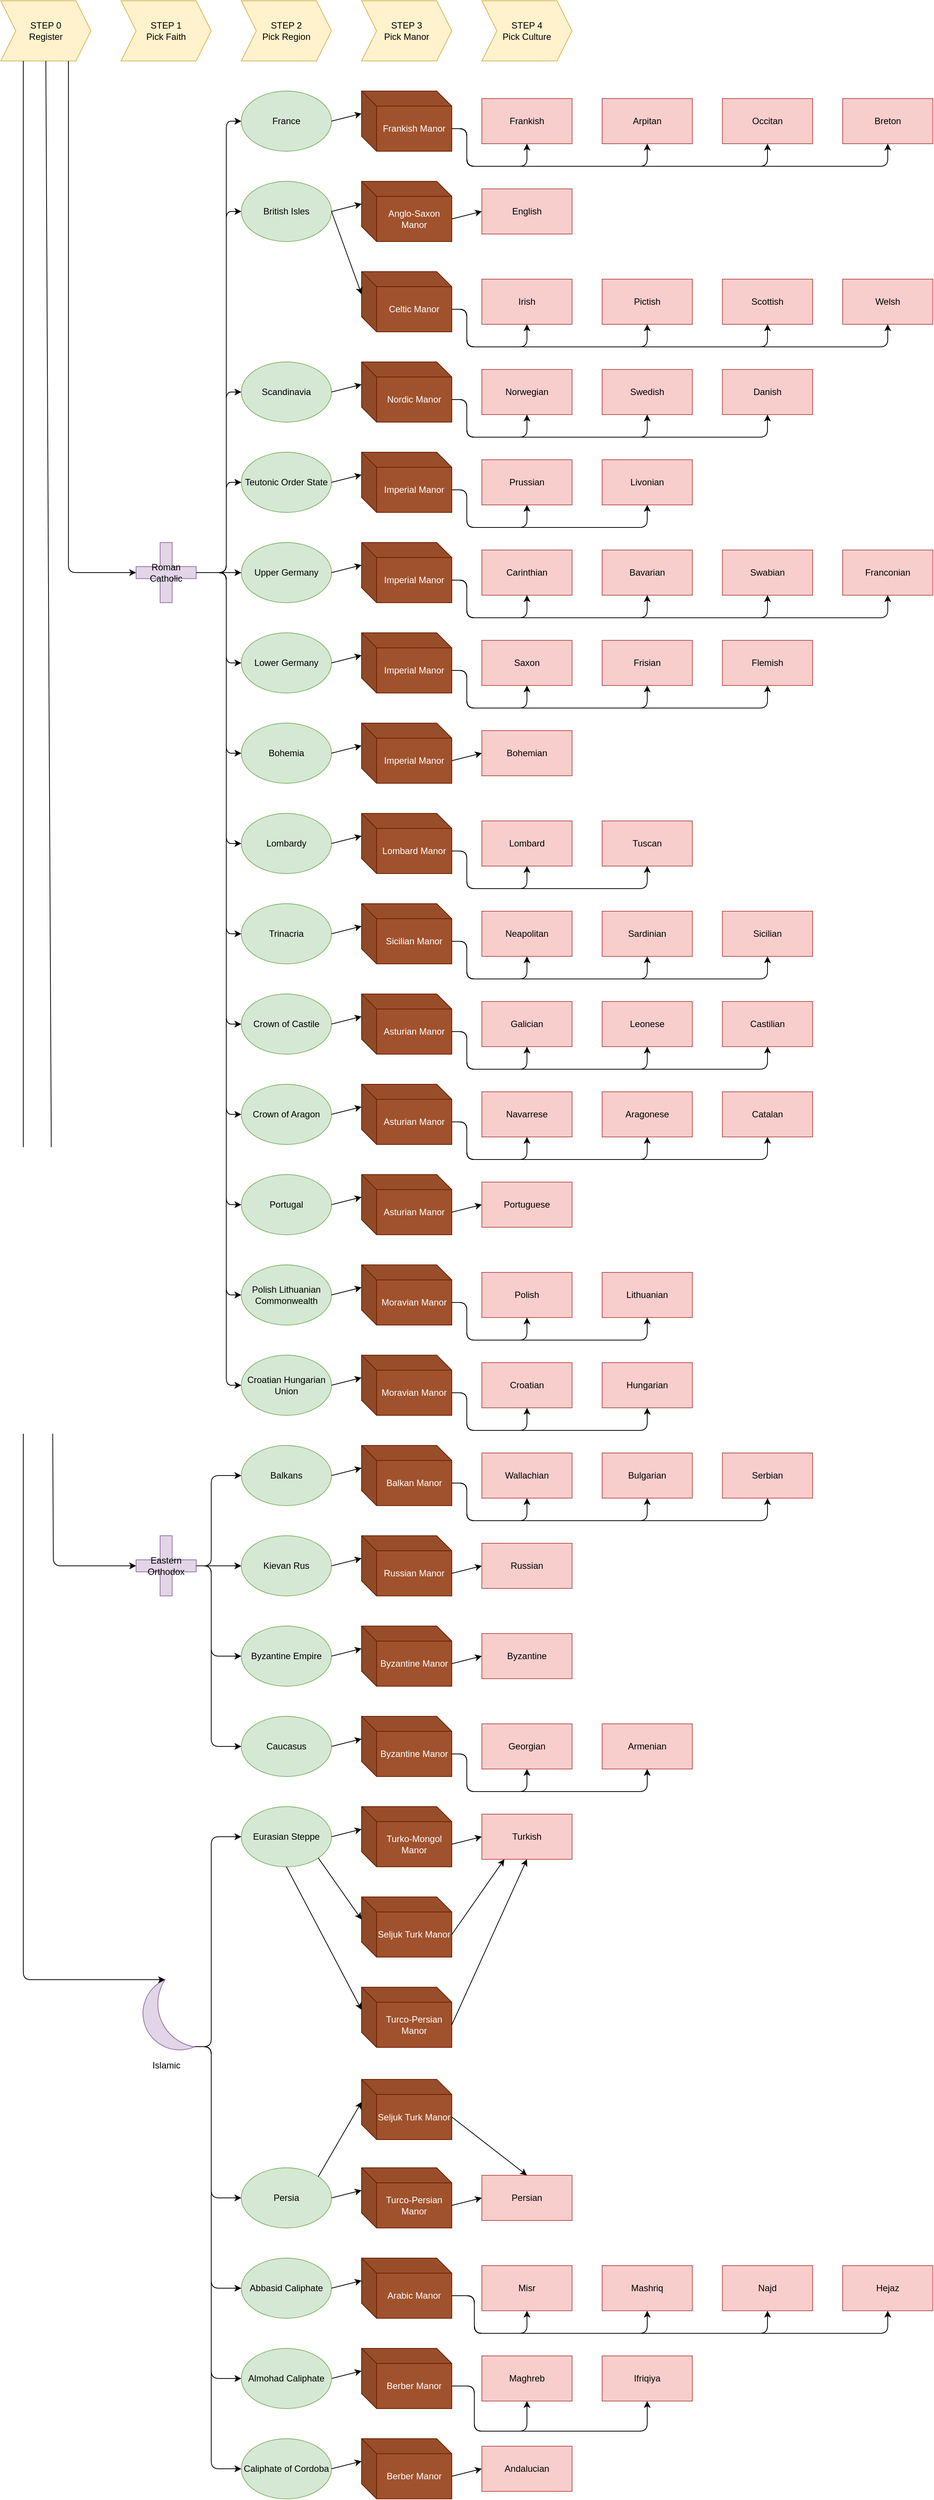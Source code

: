 <mxfile version="12.4.2" type="device" pages="1"><diagram id="42X7oLRzfqpFYpjJ0rxG" name="Pagina-1"><mxGraphModel dx="2844" dy="1692" grid="1" gridSize="10" guides="1" tooltips="1" connect="1" arrows="1" fold="1" page="1" pageScale="1" pageWidth="827" pageHeight="1169" math="0" shadow="0"><root><mxCell id="V_6fFyWZ7yoixIhVky0c-0"/><mxCell id="V_6fFyWZ7yoixIhVky0c-1" parent="V_6fFyWZ7yoixIhVky0c-0"/><mxCell id="rm0lnsJ_Gy5N-WhrgL1D-0" value="&lt;div&gt;STEP 0&lt;/div&gt;&lt;div&gt;Register&lt;br&gt;&lt;/div&gt;" style="shape=step;perimeter=stepPerimeter;whiteSpace=wrap;html=1;fixedSize=1;fillColor=#fff2cc;strokeColor=#d6b656;" vertex="1" parent="V_6fFyWZ7yoixIhVky0c-1"><mxGeometry x="80" y="120" width="120" height="80" as="geometry"/></mxCell><mxCell id="rm0lnsJ_Gy5N-WhrgL1D-1" value="&lt;div&gt;STEP 1&lt;/div&gt;&lt;div&gt;Pick Faith&lt;br&gt;&lt;/div&gt;" style="shape=step;perimeter=stepPerimeter;whiteSpace=wrap;html=1;fixedSize=1;fillColor=#fff2cc;strokeColor=#d6b656;" vertex="1" parent="V_6fFyWZ7yoixIhVky0c-1"><mxGeometry x="240" y="120" width="120" height="80" as="geometry"/></mxCell><mxCell id="rm0lnsJ_Gy5N-WhrgL1D-2" value="&lt;div&gt;STEP 2&lt;/div&gt;&lt;div&gt;Pick Region&lt;br&gt;&lt;/div&gt;" style="shape=step;perimeter=stepPerimeter;whiteSpace=wrap;html=1;fixedSize=1;fillColor=#fff2cc;strokeColor=#d6b656;" vertex="1" parent="V_6fFyWZ7yoixIhVky0c-1"><mxGeometry x="400" y="120" width="120" height="80" as="geometry"/></mxCell><mxCell id="rm0lnsJ_Gy5N-WhrgL1D-3" value="&lt;div&gt;STEP 4&lt;/div&gt;&lt;div&gt;Pick Culture&lt;/div&gt;" style="shape=step;perimeter=stepPerimeter;whiteSpace=wrap;html=1;fixedSize=1;fillColor=#fff2cc;strokeColor=#d6b656;" vertex="1" parent="V_6fFyWZ7yoixIhVky0c-1"><mxGeometry x="720" y="120" width="120" height="80" as="geometry"/></mxCell><mxCell id="rm0lnsJ_Gy5N-WhrgL1D-5" value="&lt;div&gt;STEP 3&lt;/div&gt;&lt;div&gt;Pick Manor&lt;/div&gt;" style="shape=step;perimeter=stepPerimeter;whiteSpace=wrap;html=1;fixedSize=1;fillColor=#fff2cc;strokeColor=#d6b656;" vertex="1" parent="V_6fFyWZ7yoixIhVky0c-1"><mxGeometry x="560" y="120" width="120" height="80" as="geometry"/></mxCell><mxCell id="OHYMq578XVfLrJWwoDNc-1" value="Roman Catholic" style="shape=cross;whiteSpace=wrap;html=1;fillColor=#e1d5e7;strokeColor=#9673a6;" vertex="1" parent="V_6fFyWZ7yoixIhVky0c-1"><mxGeometry x="260" y="840" width="80" height="80" as="geometry"/></mxCell><mxCell id="OHYMq578XVfLrJWwoDNc-3" value="Eastern Orthodox" style="shape=cross;whiteSpace=wrap;html=1;fillColor=#e1d5e7;strokeColor=#9673a6;" vertex="1" parent="V_6fFyWZ7yoixIhVky0c-1"><mxGeometry x="260" y="2160" width="80" height="80" as="geometry"/></mxCell><mxCell id="OHYMq578XVfLrJWwoDNc-5" value="Islamic" style="verticalLabelPosition=bottom;verticalAlign=top;html=1;shape=mxgraph.basic.moon;fillColor=#e1d5e7;strokeColor=#9673a6;" vertex="1" parent="V_6fFyWZ7yoixIhVky0c-1"><mxGeometry x="262.5" y="2750" width="75" height="100" as="geometry"/></mxCell><mxCell id="MXgKbLs9DsbFDCI9UhHz-0" value="France" style="ellipse;whiteSpace=wrap;html=1;fillColor=#d5e8d4;strokeColor=#82b366;" vertex="1" parent="V_6fFyWZ7yoixIhVky0c-1"><mxGeometry x="400" y="240" width="120" height="80" as="geometry"/></mxCell><mxCell id="MXgKbLs9DsbFDCI9UhHz-1" value="British Isles" style="ellipse;whiteSpace=wrap;html=1;fillColor=#d5e8d4;strokeColor=#82b366;" vertex="1" parent="V_6fFyWZ7yoixIhVky0c-1"><mxGeometry x="400" y="360" width="120" height="80" as="geometry"/></mxCell><mxCell id="MXgKbLs9DsbFDCI9UhHz-2" value="Scandinavia" style="ellipse;whiteSpace=wrap;html=1;fillColor=#d5e8d4;strokeColor=#82b366;" vertex="1" parent="V_6fFyWZ7yoixIhVky0c-1"><mxGeometry x="400" y="600" width="120" height="80" as="geometry"/></mxCell><mxCell id="MXgKbLs9DsbFDCI9UhHz-3" value="Teutonic Order State" style="ellipse;whiteSpace=wrap;html=1;fillColor=#d5e8d4;strokeColor=#82b366;" vertex="1" parent="V_6fFyWZ7yoixIhVky0c-1"><mxGeometry x="400" y="720" width="120" height="80" as="geometry"/></mxCell><mxCell id="MXgKbLs9DsbFDCI9UhHz-4" value="Upper Germany" style="ellipse;whiteSpace=wrap;html=1;fillColor=#d5e8d4;strokeColor=#82b366;" vertex="1" parent="V_6fFyWZ7yoixIhVky0c-1"><mxGeometry x="400" y="840" width="120" height="80" as="geometry"/></mxCell><mxCell id="MXgKbLs9DsbFDCI9UhHz-5" value="Trinacria" style="ellipse;whiteSpace=wrap;html=1;fillColor=#d5e8d4;strokeColor=#82b366;" vertex="1" parent="V_6fFyWZ7yoixIhVky0c-1"><mxGeometry x="400" y="1320" width="120" height="80" as="geometry"/></mxCell><mxCell id="MXgKbLs9DsbFDCI9UhHz-6" value="Portugal" style="ellipse;whiteSpace=wrap;html=1;fillColor=#d5e8d4;strokeColor=#82b366;" vertex="1" parent="V_6fFyWZ7yoixIhVky0c-1"><mxGeometry x="400" y="1680" width="120" height="80" as="geometry"/></mxCell><mxCell id="MXgKbLs9DsbFDCI9UhHz-7" value="Polish Lithuanian Commonwealth" style="ellipse;whiteSpace=wrap;html=1;fillColor=#d5e8d4;strokeColor=#82b366;" vertex="1" parent="V_6fFyWZ7yoixIhVky0c-1"><mxGeometry x="400" y="1800" width="120" height="80" as="geometry"/></mxCell><mxCell id="MXgKbLs9DsbFDCI9UhHz-8" value="Croatian Hungarian Union" style="ellipse;whiteSpace=wrap;html=1;fillColor=#d5e8d4;strokeColor=#82b366;" vertex="1" parent="V_6fFyWZ7yoixIhVky0c-1"><mxGeometry x="400" y="1920" width="120" height="80" as="geometry"/></mxCell><mxCell id="MXgKbLs9DsbFDCI9UhHz-9" value="Balkans" style="ellipse;whiteSpace=wrap;html=1;fillColor=#d5e8d4;strokeColor=#82b366;" vertex="1" parent="V_6fFyWZ7yoixIhVky0c-1"><mxGeometry x="400" y="2040" width="120" height="80" as="geometry"/></mxCell><mxCell id="MXgKbLs9DsbFDCI9UhHz-10" value="Kievan Rus" style="ellipse;whiteSpace=wrap;html=1;fillColor=#d5e8d4;strokeColor=#82b366;" vertex="1" parent="V_6fFyWZ7yoixIhVky0c-1"><mxGeometry x="400" y="2160" width="120" height="80" as="geometry"/></mxCell><mxCell id="MXgKbLs9DsbFDCI9UhHz-11" value="Byzantine Empire" style="ellipse;whiteSpace=wrap;html=1;fillColor=#d5e8d4;strokeColor=#82b366;" vertex="1" parent="V_6fFyWZ7yoixIhVky0c-1"><mxGeometry x="400" y="2280" width="120" height="80" as="geometry"/></mxCell><mxCell id="MXgKbLs9DsbFDCI9UhHz-12" value="Caucasus" style="ellipse;whiteSpace=wrap;html=1;fillColor=#d5e8d4;strokeColor=#82b366;" vertex="1" parent="V_6fFyWZ7yoixIhVky0c-1"><mxGeometry x="400" y="2400" width="120" height="80" as="geometry"/></mxCell><mxCell id="MXgKbLs9DsbFDCI9UhHz-13" value="Eurasian Steppe" style="ellipse;whiteSpace=wrap;html=1;fillColor=#d5e8d4;strokeColor=#82b366;" vertex="1" parent="V_6fFyWZ7yoixIhVky0c-1"><mxGeometry x="400" y="2520" width="120" height="80" as="geometry"/></mxCell><mxCell id="MXgKbLs9DsbFDCI9UhHz-14" value="Persia" style="ellipse;whiteSpace=wrap;html=1;fillColor=#d5e8d4;strokeColor=#82b366;" vertex="1" parent="V_6fFyWZ7yoixIhVky0c-1"><mxGeometry x="400" y="3000" width="120" height="80" as="geometry"/></mxCell><mxCell id="MXgKbLs9DsbFDCI9UhHz-15" value="Abbasid Caliphate" style="ellipse;whiteSpace=wrap;html=1;fillColor=#d5e8d4;strokeColor=#82b366;" vertex="1" parent="V_6fFyWZ7yoixIhVky0c-1"><mxGeometry x="400" y="3120" width="120" height="80" as="geometry"/></mxCell><mxCell id="MXgKbLs9DsbFDCI9UhHz-17" value="" style="endArrow=classic;html=1;exitX=1;exitY=0.5;exitDx=0;exitDy=0;exitPerimeter=0;entryX=0;entryY=0.5;entryDx=0;entryDy=0;" edge="1" parent="V_6fFyWZ7yoixIhVky0c-1" source="OHYMq578XVfLrJWwoDNc-1" target="MXgKbLs9DsbFDCI9UhHz-0"><mxGeometry width="50" height="50" relative="1" as="geometry"><mxPoint x="80" y="2160" as="sourcePoint"/><mxPoint x="160" y="1590" as="targetPoint"/><Array as="points"><mxPoint x="380" y="880"/><mxPoint x="380" y="280"/></Array></mxGeometry></mxCell><mxCell id="MXgKbLs9DsbFDCI9UhHz-18" value="" style="endArrow=classic;html=1;exitX=1;exitY=0.5;exitDx=0;exitDy=0;exitPerimeter=0;entryX=0;entryY=0.5;entryDx=0;entryDy=0;" edge="1" parent="V_6fFyWZ7yoixIhVky0c-1" source="OHYMq578XVfLrJWwoDNc-1" target="MXgKbLs9DsbFDCI9UhHz-1"><mxGeometry width="50" height="50" relative="1" as="geometry"><mxPoint x="290" y="450" as="sourcePoint"/><mxPoint x="360" y="450" as="targetPoint"/><Array as="points"><mxPoint x="380" y="880"/><mxPoint x="380" y="400"/></Array></mxGeometry></mxCell><mxCell id="MXgKbLs9DsbFDCI9UhHz-19" value="" style="endArrow=classic;html=1;exitX=1;exitY=0.5;exitDx=0;exitDy=0;exitPerimeter=0;entryX=0;entryY=0.5;entryDx=0;entryDy=0;" edge="1" parent="V_6fFyWZ7yoixIhVky0c-1" source="OHYMq578XVfLrJWwoDNc-1" target="MXgKbLs9DsbFDCI9UhHz-2"><mxGeometry width="50" height="50" relative="1" as="geometry"><mxPoint x="330" y="510" as="sourcePoint"/><mxPoint x="400" y="510" as="targetPoint"/><Array as="points"><mxPoint x="380" y="880"/><mxPoint x="380" y="640"/></Array></mxGeometry></mxCell><mxCell id="MXgKbLs9DsbFDCI9UhHz-20" value="" style="endArrow=classic;html=1;exitX=1;exitY=0.5;exitDx=0;exitDy=0;exitPerimeter=0;entryX=0;entryY=0.5;entryDx=0;entryDy=0;" edge="1" parent="V_6fFyWZ7yoixIhVky0c-1" source="OHYMq578XVfLrJWwoDNc-1" target="MXgKbLs9DsbFDCI9UhHz-3"><mxGeometry width="50" height="50" relative="1" as="geometry"><mxPoint x="290" y="560" as="sourcePoint"/><mxPoint x="360" y="560" as="targetPoint"/><Array as="points"><mxPoint x="380" y="880"/><mxPoint x="380" y="760"/></Array></mxGeometry></mxCell><mxCell id="MXgKbLs9DsbFDCI9UhHz-21" value="" style="endArrow=classic;html=1;exitX=1;exitY=0.5;exitDx=0;exitDy=0;exitPerimeter=0;entryX=0;entryY=0.5;entryDx=0;entryDy=0;" edge="1" parent="V_6fFyWZ7yoixIhVky0c-1" source="OHYMq578XVfLrJWwoDNc-1" target="MXgKbLs9DsbFDCI9UhHz-4"><mxGeometry width="50" height="50" relative="1" as="geometry"><mxPoint x="270" y="730" as="sourcePoint"/><mxPoint x="340" y="730" as="targetPoint"/></mxGeometry></mxCell><mxCell id="MXgKbLs9DsbFDCI9UhHz-22" value="" style="endArrow=classic;html=1;exitX=1;exitY=0.5;exitDx=0;exitDy=0;exitPerimeter=0;entryX=0;entryY=0.5;entryDx=0;entryDy=0;" edge="1" parent="V_6fFyWZ7yoixIhVky0c-1" source="OHYMq578XVfLrJWwoDNc-1" target="MXgKbLs9DsbFDCI9UhHz-5"><mxGeometry width="50" height="50" relative="1" as="geometry"><mxPoint x="260" y="950" as="sourcePoint"/><mxPoint x="330" y="950" as="targetPoint"/><Array as="points"><mxPoint x="380" y="880"/><mxPoint x="380" y="1360"/></Array></mxGeometry></mxCell><mxCell id="MXgKbLs9DsbFDCI9UhHz-23" value="" style="endArrow=classic;html=1;exitX=1;exitY=0.5;exitDx=0;exitDy=0;exitPerimeter=0;entryX=0;entryY=0.5;entryDx=0;entryDy=0;" edge="1" parent="V_6fFyWZ7yoixIhVky0c-1" source="OHYMq578XVfLrJWwoDNc-1" target="MXgKbLs9DsbFDCI9UhHz-6"><mxGeometry width="50" height="50" relative="1" as="geometry"><mxPoint x="310" y="1100" as="sourcePoint"/><mxPoint x="380" y="1100" as="targetPoint"/><Array as="points"><mxPoint x="380" y="880"/><mxPoint x="380" y="1720"/></Array></mxGeometry></mxCell><mxCell id="MXgKbLs9DsbFDCI9UhHz-25" value="" style="endArrow=classic;html=1;exitX=1;exitY=0.5;exitDx=0;exitDy=0;exitPerimeter=0;entryX=0;entryY=0.5;entryDx=0;entryDy=0;" edge="1" parent="V_6fFyWZ7yoixIhVky0c-1" source="OHYMq578XVfLrJWwoDNc-1" target="MXgKbLs9DsbFDCI9UhHz-8"><mxGeometry width="50" height="50" relative="1" as="geometry"><mxPoint x="310" y="1230" as="sourcePoint"/><mxPoint x="380" y="1230" as="targetPoint"/><Array as="points"><mxPoint x="380" y="880"/><mxPoint x="380" y="1960"/></Array></mxGeometry></mxCell><mxCell id="Mn5ootsOYczlQNxTIQf1-0" value="Frankish" style="rounded=0;whiteSpace=wrap;html=1;fillColor=#f8cecc;strokeColor=#b85450;" vertex="1" parent="V_6fFyWZ7yoixIhVky0c-1"><mxGeometry x="720" y="250" width="120" height="60" as="geometry"/></mxCell><mxCell id="Mn5ootsOYczlQNxTIQf1-1" value="Arpitan" style="rounded=0;whiteSpace=wrap;html=1;fillColor=#f8cecc;strokeColor=#b85450;" vertex="1" parent="V_6fFyWZ7yoixIhVky0c-1"><mxGeometry x="880" y="250" width="120" height="60" as="geometry"/></mxCell><mxCell id="Mn5ootsOYczlQNxTIQf1-2" value="Occitan" style="rounded=0;whiteSpace=wrap;html=1;fillColor=#f8cecc;strokeColor=#b85450;" vertex="1" parent="V_6fFyWZ7yoixIhVky0c-1"><mxGeometry x="1040" y="250" width="120" height="60" as="geometry"/></mxCell><mxCell id="Mn5ootsOYczlQNxTIQf1-3" value="Breton" style="rounded=0;whiteSpace=wrap;html=1;fillColor=#f8cecc;strokeColor=#b85450;" vertex="1" parent="V_6fFyWZ7yoixIhVky0c-1"><mxGeometry x="1200" y="250" width="120" height="60" as="geometry"/></mxCell><mxCell id="6fwBuMphA2Ge9ajCwT_L-0" value="Irish" style="rounded=0;whiteSpace=wrap;html=1;fillColor=#f8cecc;strokeColor=#b85450;" vertex="1" parent="V_6fFyWZ7yoixIhVky0c-1"><mxGeometry x="720" y="490" width="120" height="60" as="geometry"/></mxCell><mxCell id="6fwBuMphA2Ge9ajCwT_L-1" value="Pictish" style="rounded=0;whiteSpace=wrap;html=1;fillColor=#f8cecc;strokeColor=#b85450;" vertex="1" parent="V_6fFyWZ7yoixIhVky0c-1"><mxGeometry x="880" y="490" width="120" height="60" as="geometry"/></mxCell><mxCell id="6fwBuMphA2Ge9ajCwT_L-2" value="Scottish" style="rounded=0;whiteSpace=wrap;html=1;fillColor=#f8cecc;strokeColor=#b85450;" vertex="1" parent="V_6fFyWZ7yoixIhVky0c-1"><mxGeometry x="1040" y="490" width="120" height="60" as="geometry"/></mxCell><mxCell id="6fwBuMphA2Ge9ajCwT_L-3" value="Welsh" style="rounded=0;whiteSpace=wrap;html=1;fillColor=#f8cecc;strokeColor=#b85450;" vertex="1" parent="V_6fFyWZ7yoixIhVky0c-1"><mxGeometry x="1200" y="490" width="120" height="60" as="geometry"/></mxCell><mxCell id="6fwBuMphA2Ge9ajCwT_L-4" value="English" style="rounded=0;whiteSpace=wrap;html=1;fillColor=#f8cecc;strokeColor=#b85450;" vertex="1" parent="V_6fFyWZ7yoixIhVky0c-1"><mxGeometry x="720" y="370" width="120" height="60" as="geometry"/></mxCell><mxCell id="Fv5UkDjom-opeWrrQhcK-0" value="Norwegian" style="rounded=0;whiteSpace=wrap;html=1;fillColor=#f8cecc;strokeColor=#b85450;" vertex="1" parent="V_6fFyWZ7yoixIhVky0c-1"><mxGeometry x="720" y="610" width="120" height="60" as="geometry"/></mxCell><mxCell id="Fv5UkDjom-opeWrrQhcK-1" value="Swedish" style="rounded=0;whiteSpace=wrap;html=1;fillColor=#f8cecc;strokeColor=#b85450;" vertex="1" parent="V_6fFyWZ7yoixIhVky0c-1"><mxGeometry x="880" y="610" width="120" height="60" as="geometry"/></mxCell><mxCell id="Fv5UkDjom-opeWrrQhcK-2" value="Danish" style="rounded=0;whiteSpace=wrap;html=1;fillColor=#f8cecc;strokeColor=#b85450;" vertex="1" parent="V_6fFyWZ7yoixIhVky0c-1"><mxGeometry x="1040" y="610" width="120" height="60" as="geometry"/></mxCell><mxCell id="QLnZUc9e1t5hvmwGNFxL-0" value="Prussian" style="rounded=0;whiteSpace=wrap;html=1;fillColor=#f8cecc;strokeColor=#b85450;" vertex="1" parent="V_6fFyWZ7yoixIhVky0c-1"><mxGeometry x="720" y="730" width="120" height="60" as="geometry"/></mxCell><mxCell id="zciBt0PXR7pQsGoG_mUV-0" value="" style="endArrow=classic;html=1;entryX=0;entryY=0.5;entryDx=0;entryDy=0;exitX=1;exitY=0.89;exitDx=0;exitDy=0;exitPerimeter=0;" edge="1" parent="V_6fFyWZ7yoixIhVky0c-1" source="OHYMq578XVfLrJWwoDNc-5" target="MXgKbLs9DsbFDCI9UhHz-13"><mxGeometry width="50" height="50" relative="1" as="geometry"><mxPoint x="90" y="2910" as="sourcePoint"/><mxPoint x="140" y="2860" as="targetPoint"/><Array as="points"><mxPoint x="360" y="2839"/><mxPoint x="360" y="2560"/></Array></mxGeometry></mxCell><mxCell id="zciBt0PXR7pQsGoG_mUV-2" value="" style="endArrow=classic;html=1;entryX=0;entryY=0.5;entryDx=0;entryDy=0;exitX=1;exitY=0.89;exitDx=0;exitDy=0;exitPerimeter=0;" edge="1" parent="V_6fFyWZ7yoixIhVky0c-1" source="OHYMq578XVfLrJWwoDNc-5" target="MXgKbLs9DsbFDCI9UhHz-15"><mxGeometry width="50" height="50" relative="1" as="geometry"><mxPoint x="160" y="2520" as="sourcePoint"/><mxPoint x="224.5" y="2361.0" as="targetPoint"/><Array as="points"><mxPoint x="360" y="2839"/><mxPoint x="360" y="3160"/></Array></mxGeometry></mxCell><mxCell id="zciBt0PXR7pQsGoG_mUV-3" value="" style="endArrow=classic;html=1;entryX=0;entryY=0.5;entryDx=0;entryDy=0;exitX=1;exitY=0.5;exitDx=0;exitDy=0;exitPerimeter=0;" edge="1" parent="V_6fFyWZ7yoixIhVky0c-1" source="OHYMq578XVfLrJWwoDNc-3" target="MXgKbLs9DsbFDCI9UhHz-9"><mxGeometry width="50" height="50" relative="1" as="geometry"><mxPoint x="240" y="2220" as="sourcePoint"/><mxPoint x="304.5" y="2061.0" as="targetPoint"/><Array as="points"><mxPoint x="360" y="2200"/><mxPoint x="360" y="2080"/></Array></mxGeometry></mxCell><mxCell id="zciBt0PXR7pQsGoG_mUV-4" value="" style="endArrow=classic;html=1;entryX=0;entryY=0.5;entryDx=0;entryDy=0;exitX=1;exitY=0.5;exitDx=0;exitDy=0;exitPerimeter=0;" edge="1" parent="V_6fFyWZ7yoixIhVky0c-1" source="OHYMq578XVfLrJWwoDNc-3" target="MXgKbLs9DsbFDCI9UhHz-10"><mxGeometry width="50" height="50" relative="1" as="geometry"><mxPoint x="270" y="2190" as="sourcePoint"/><mxPoint x="334.5" y="2031.0" as="targetPoint"/></mxGeometry></mxCell><mxCell id="zciBt0PXR7pQsGoG_mUV-5" value="" style="endArrow=classic;html=1;entryX=0;entryY=0.5;entryDx=0;entryDy=0;exitX=1;exitY=0.5;exitDx=0;exitDy=0;exitPerimeter=0;" edge="1" parent="V_6fFyWZ7yoixIhVky0c-1" source="OHYMq578XVfLrJWwoDNc-3" target="MXgKbLs9DsbFDCI9UhHz-11"><mxGeometry width="50" height="50" relative="1" as="geometry"><mxPoint x="270" y="2220" as="sourcePoint"/><mxPoint x="334.5" y="2061.0" as="targetPoint"/><Array as="points"><mxPoint x="360" y="2200"/><mxPoint x="360" y="2320"/></Array></mxGeometry></mxCell><mxCell id="zciBt0PXR7pQsGoG_mUV-6" value="" style="endArrow=classic;html=1;entryX=0;entryY=0.5;entryDx=0;entryDy=0;exitX=1;exitY=0.5;exitDx=0;exitDy=0;exitPerimeter=0;" edge="1" parent="V_6fFyWZ7yoixIhVky0c-1" source="OHYMq578XVfLrJWwoDNc-3" target="MXgKbLs9DsbFDCI9UhHz-12"><mxGeometry width="50" height="50" relative="1" as="geometry"><mxPoint x="270" y="2230" as="sourcePoint"/><mxPoint x="334.5" y="2071.0" as="targetPoint"/><Array as="points"><mxPoint x="360" y="2200"/><mxPoint x="360" y="2440"/></Array></mxGeometry></mxCell><mxCell id="uH6YCJN5OEB1KAnYIUo5-0" value="Frankish Manor" style="shape=cube;whiteSpace=wrap;html=1;boundedLbl=1;backgroundOutline=1;darkOpacity=0.05;darkOpacity2=0.1;fillColor=#a0522d;strokeColor=#6D1F00;fontColor=#ffffff;" vertex="1" parent="V_6fFyWZ7yoixIhVky0c-1"><mxGeometry x="560" y="240" width="120" height="80" as="geometry"/></mxCell><mxCell id="hwlINuAOneFG1v9emTXk-0" value="Anglo-Saxon Manor" style="shape=cube;whiteSpace=wrap;html=1;boundedLbl=1;backgroundOutline=1;darkOpacity=0.05;darkOpacity2=0.1;fillColor=#a0522d;strokeColor=#6D1F00;fontColor=#ffffff;" vertex="1" parent="V_6fFyWZ7yoixIhVky0c-1"><mxGeometry x="560" y="360" width="120" height="80" as="geometry"/></mxCell><mxCell id="flzpMDMwrAQBgGZepdZa-0" value="Nordic Manor" style="shape=cube;whiteSpace=wrap;html=1;boundedLbl=1;backgroundOutline=1;darkOpacity=0.05;darkOpacity2=0.1;fillColor=#a0522d;strokeColor=#6D1F00;fontColor=#ffffff;" vertex="1" parent="V_6fFyWZ7yoixIhVky0c-1"><mxGeometry x="560" y="600" width="120" height="80" as="geometry"/></mxCell><mxCell id="a8_Xk_LtlYqQMT3tTKXP-0" value="Imperial Manor" style="shape=cube;whiteSpace=wrap;html=1;boundedLbl=1;backgroundOutline=1;darkOpacity=0.05;darkOpacity2=0.1;fillColor=#a0522d;strokeColor=#6D1F00;fontColor=#ffffff;" vertex="1" parent="V_6fFyWZ7yoixIhVky0c-1"><mxGeometry x="560" y="840" width="120" height="80" as="geometry"/></mxCell><mxCell id="YNEQdbQPwWu9-v48sGrr-0" value="Sicilian Manor" style="shape=cube;whiteSpace=wrap;html=1;boundedLbl=1;backgroundOutline=1;darkOpacity=0.05;darkOpacity2=0.1;fillColor=#a0522d;strokeColor=#6D1F00;fontColor=#ffffff;" vertex="1" parent="V_6fFyWZ7yoixIhVky0c-1"><mxGeometry x="560" y="1320" width="120" height="80" as="geometry"/></mxCell><mxCell id="n5uFl2cx8S0xMB2051Zd-0" value="Asturian Manor" style="shape=cube;whiteSpace=wrap;html=1;boundedLbl=1;backgroundOutline=1;darkOpacity=0.05;darkOpacity2=0.1;fillColor=#a0522d;strokeColor=#6D1F00;fontColor=#ffffff;" vertex="1" parent="V_6fFyWZ7yoixIhVky0c-1"><mxGeometry x="560" y="1440" width="120" height="80" as="geometry"/></mxCell><mxCell id="sSKg9ldf-EUKXGkweAhI-0" value="Moravian Manor" style="shape=cube;whiteSpace=wrap;html=1;boundedLbl=1;backgroundOutline=1;darkOpacity=0.05;darkOpacity2=0.1;fillColor=#a0522d;strokeColor=#6D1F00;fontColor=#ffffff;" vertex="1" parent="V_6fFyWZ7yoixIhVky0c-1"><mxGeometry x="560" y="1800" width="120" height="80" as="geometry"/></mxCell><mxCell id="ov7Q3yAwUb6yxj6HgrXs-0" value="Lombardy" style="ellipse;whiteSpace=wrap;html=1;fillColor=#d5e8d4;strokeColor=#82b366;" vertex="1" parent="V_6fFyWZ7yoixIhVky0c-1"><mxGeometry x="400" y="1200" width="120" height="80" as="geometry"/></mxCell><mxCell id="UtqyB_YPoHgcbEuaP0UG-0" value="Bohemian" style="rounded=0;whiteSpace=wrap;html=1;fillColor=#f8cecc;strokeColor=#b85450;" vertex="1" parent="V_6fFyWZ7yoixIhVky0c-1"><mxGeometry x="720" y="1090" width="120" height="60" as="geometry"/></mxCell><mxCell id="UtqyB_YPoHgcbEuaP0UG-1" value="Carinthian" style="rounded=0;whiteSpace=wrap;html=1;fillColor=#f8cecc;strokeColor=#b85450;" vertex="1" parent="V_6fFyWZ7yoixIhVky0c-1"><mxGeometry x="720" y="850" width="120" height="60" as="geometry"/></mxCell><mxCell id="UtqyB_YPoHgcbEuaP0UG-2" value="Bavarian" style="rounded=0;whiteSpace=wrap;html=1;fillColor=#f8cecc;strokeColor=#b85450;" vertex="1" parent="V_6fFyWZ7yoixIhVky0c-1"><mxGeometry x="880" y="850" width="120" height="60" as="geometry"/></mxCell><mxCell id="UtqyB_YPoHgcbEuaP0UG-3" value="Swabian" style="rounded=0;whiteSpace=wrap;html=1;fillColor=#f8cecc;strokeColor=#b85450;" vertex="1" parent="V_6fFyWZ7yoixIhVky0c-1"><mxGeometry x="1040" y="850" width="120" height="60" as="geometry"/></mxCell><mxCell id="UtqyB_YPoHgcbEuaP0UG-4" value="Franconian" style="rounded=0;whiteSpace=wrap;html=1;fillColor=#f8cecc;strokeColor=#b85450;" vertex="1" parent="V_6fFyWZ7yoixIhVky0c-1"><mxGeometry x="1200" y="850" width="120" height="60" as="geometry"/></mxCell><mxCell id="UtqyB_YPoHgcbEuaP0UG-5" value="Saxon" style="rounded=0;whiteSpace=wrap;html=1;fillColor=#f8cecc;strokeColor=#b85450;" vertex="1" parent="V_6fFyWZ7yoixIhVky0c-1"><mxGeometry x="720" y="970" width="120" height="60" as="geometry"/></mxCell><mxCell id="UtqyB_YPoHgcbEuaP0UG-6" value="Frisian" style="rounded=0;whiteSpace=wrap;html=1;fillColor=#f8cecc;strokeColor=#b85450;" vertex="1" parent="V_6fFyWZ7yoixIhVky0c-1"><mxGeometry x="880" y="970" width="120" height="60" as="geometry"/></mxCell><mxCell id="UtqyB_YPoHgcbEuaP0UG-7" value="Flemish" style="rounded=0;whiteSpace=wrap;html=1;fillColor=#f8cecc;strokeColor=#b85450;" vertex="1" parent="V_6fFyWZ7yoixIhVky0c-1"><mxGeometry x="1040" y="970" width="120" height="60" as="geometry"/></mxCell><mxCell id="UtqyB_YPoHgcbEuaP0UG-8" value="Celtic Manor" style="shape=cube;whiteSpace=wrap;html=1;boundedLbl=1;backgroundOutline=1;darkOpacity=0.05;darkOpacity2=0.1;fillColor=#a0522d;strokeColor=#6D1F00;fontColor=#ffffff;" vertex="1" parent="V_6fFyWZ7yoixIhVky0c-1"><mxGeometry x="560" y="480" width="120" height="80" as="geometry"/></mxCell><mxCell id="FLAVesXhE7MyN9cf3tjm-0" value="Lombard" style="rounded=0;whiteSpace=wrap;html=1;fillColor=#f8cecc;strokeColor=#b85450;" vertex="1" parent="V_6fFyWZ7yoixIhVky0c-1"><mxGeometry x="720" y="1210" width="120" height="60" as="geometry"/></mxCell><mxCell id="FLAVesXhE7MyN9cf3tjm-1" value="Tuscan" style="rounded=0;whiteSpace=wrap;html=1;fillColor=#f8cecc;strokeColor=#b85450;" vertex="1" parent="V_6fFyWZ7yoixIhVky0c-1"><mxGeometry x="880" y="1210" width="120" height="60" as="geometry"/></mxCell><mxCell id="Lq4Tw2-Sb1eldzMCNP6U-0" value="Neapolitan" style="rounded=0;whiteSpace=wrap;html=1;fillColor=#f8cecc;strokeColor=#b85450;" vertex="1" parent="V_6fFyWZ7yoixIhVky0c-1"><mxGeometry x="720" y="1330" width="120" height="60" as="geometry"/></mxCell><mxCell id="Lq4Tw2-Sb1eldzMCNP6U-1" value="Sardinian" style="rounded=0;whiteSpace=wrap;html=1;fillColor=#f8cecc;strokeColor=#b85450;" vertex="1" parent="V_6fFyWZ7yoixIhVky0c-1"><mxGeometry x="880" y="1330" width="120" height="60" as="geometry"/></mxCell><mxCell id="Lq4Tw2-Sb1eldzMCNP6U-2" value="Sicilian" style="rounded=0;whiteSpace=wrap;html=1;fillColor=#f8cecc;strokeColor=#b85450;" vertex="1" parent="V_6fFyWZ7yoixIhVky0c-1"><mxGeometry x="1040" y="1330" width="120" height="60" as="geometry"/></mxCell><mxCell id="Lq4Tw2-Sb1eldzMCNP6U-3" value="Livonian" style="rounded=0;whiteSpace=wrap;html=1;fillColor=#f8cecc;strokeColor=#b85450;" vertex="1" parent="V_6fFyWZ7yoixIhVky0c-1"><mxGeometry x="880" y="730" width="120" height="60" as="geometry"/></mxCell><mxCell id="Lq4Tw2-Sb1eldzMCNP6U-4" value="Lower Germany" style="ellipse;whiteSpace=wrap;html=1;fillColor=#d5e8d4;strokeColor=#82b366;" vertex="1" parent="V_6fFyWZ7yoixIhVky0c-1"><mxGeometry x="400" y="960" width="120" height="80" as="geometry"/></mxCell><mxCell id="Lq4Tw2-Sb1eldzMCNP6U-5" value="Bohemia" style="ellipse;whiteSpace=wrap;html=1;fillColor=#d5e8d4;strokeColor=#82b366;" vertex="1" parent="V_6fFyWZ7yoixIhVky0c-1"><mxGeometry x="400" y="1080" width="120" height="80" as="geometry"/></mxCell><mxCell id="aznsjRODNWJ9ugmhINOd-0" value="Polish" style="rounded=0;whiteSpace=wrap;html=1;fillColor=#f8cecc;strokeColor=#b85450;" vertex="1" parent="V_6fFyWZ7yoixIhVky0c-1"><mxGeometry x="720" y="1810" width="120" height="60" as="geometry"/></mxCell><mxCell id="aznsjRODNWJ9ugmhINOd-1" value="Lithuanian" style="rounded=0;whiteSpace=wrap;html=1;fillColor=#f8cecc;strokeColor=#b85450;" vertex="1" parent="V_6fFyWZ7yoixIhVky0c-1"><mxGeometry x="880" y="1810" width="120" height="60" as="geometry"/></mxCell><mxCell id="Br0hD7S4vF42R2ULZghc-0" value="Croatian" style="rounded=0;whiteSpace=wrap;html=1;fillColor=#f8cecc;strokeColor=#b85450;" vertex="1" parent="V_6fFyWZ7yoixIhVky0c-1"><mxGeometry x="720" y="1930" width="120" height="60" as="geometry"/></mxCell><mxCell id="Br0hD7S4vF42R2ULZghc-1" value="Hungarian" style="rounded=0;whiteSpace=wrap;html=1;fillColor=#f8cecc;strokeColor=#b85450;" vertex="1" parent="V_6fFyWZ7yoixIhVky0c-1"><mxGeometry x="880" y="1930" width="120" height="60" as="geometry"/></mxCell><mxCell id="uJE4FKeTVQKuKEU4p6ZM-0" value="Wallachian" style="rounded=0;whiteSpace=wrap;html=1;fillColor=#f8cecc;strokeColor=#b85450;" vertex="1" parent="V_6fFyWZ7yoixIhVky0c-1"><mxGeometry x="720" y="2050" width="120" height="60" as="geometry"/></mxCell><mxCell id="uJE4FKeTVQKuKEU4p6ZM-1" value="Bulgarian" style="rounded=0;whiteSpace=wrap;html=1;fillColor=#f8cecc;strokeColor=#b85450;" vertex="1" parent="V_6fFyWZ7yoixIhVky0c-1"><mxGeometry x="880" y="2050" width="120" height="60" as="geometry"/></mxCell><mxCell id="uJE4FKeTVQKuKEU4p6ZM-2" value="Serbian" style="rounded=0;whiteSpace=wrap;html=1;fillColor=#f8cecc;strokeColor=#b85450;" vertex="1" parent="V_6fFyWZ7yoixIhVky0c-1"><mxGeometry x="1040" y="2050" width="120" height="60" as="geometry"/></mxCell><mxCell id="JCRQjKxw306L6evJ7YFY-0" value="Balkan Manor" style="shape=cube;whiteSpace=wrap;html=1;boundedLbl=1;backgroundOutline=1;darkOpacity=0.05;darkOpacity2=0.1;fillColor=#a0522d;strokeColor=#6D1F00;fontColor=#ffffff;" vertex="1" parent="V_6fFyWZ7yoixIhVky0c-1"><mxGeometry x="560" y="2040" width="120" height="80" as="geometry"/></mxCell><mxCell id="ORubJd8fry0xVYhK9Khb-0" value="Russian Manor" style="shape=cube;whiteSpace=wrap;html=1;boundedLbl=1;backgroundOutline=1;darkOpacity=0.05;darkOpacity2=0.1;fillColor=#a0522d;strokeColor=#6D1F00;fontColor=#ffffff;" vertex="1" parent="V_6fFyWZ7yoixIhVky0c-1"><mxGeometry x="560" y="2160" width="120" height="80" as="geometry"/></mxCell><mxCell id="_IQKXDj9vQ5z6vTHxJzE-0" value="Russian" style="rounded=0;whiteSpace=wrap;html=1;fillColor=#f8cecc;strokeColor=#b85450;" vertex="1" parent="V_6fFyWZ7yoixIhVky0c-1"><mxGeometry x="720" y="2170" width="120" height="60" as="geometry"/></mxCell><mxCell id="rNrEr7SbJJfb9nXXjPc5-0" value="Byzantine" style="rounded=0;whiteSpace=wrap;html=1;fillColor=#f8cecc;strokeColor=#b85450;" vertex="1" parent="V_6fFyWZ7yoixIhVky0c-1"><mxGeometry x="720" y="2290" width="120" height="60" as="geometry"/></mxCell><mxCell id="Q5b0YpHAHeDkAKFcN3cn-0" value="Byzantine Manor" style="shape=cube;whiteSpace=wrap;html=1;boundedLbl=1;backgroundOutline=1;darkOpacity=0.05;darkOpacity2=0.1;fillColor=#a0522d;strokeColor=#6D1F00;fontColor=#ffffff;" vertex="1" parent="V_6fFyWZ7yoixIhVky0c-1"><mxGeometry x="560" y="2280" width="120" height="80" as="geometry"/></mxCell><mxCell id="FqNNDJ2kY-hmmRSRMoOk-0" value="Georgian" style="rounded=0;whiteSpace=wrap;html=1;fillColor=#f8cecc;strokeColor=#b85450;" vertex="1" parent="V_6fFyWZ7yoixIhVky0c-1"><mxGeometry x="720" y="2410" width="120" height="60" as="geometry"/></mxCell><mxCell id="FqNNDJ2kY-hmmRSRMoOk-1" value="Armenian" style="rounded=0;whiteSpace=wrap;html=1;fillColor=#f8cecc;strokeColor=#b85450;" vertex="1" parent="V_6fFyWZ7yoixIhVky0c-1"><mxGeometry x="880" y="2410" width="120" height="60" as="geometry"/></mxCell><mxCell id="ujOs6wFIZOJjJzVfEYV_-0" value="Turkish" style="rounded=0;whiteSpace=wrap;html=1;fillColor=#f8cecc;strokeColor=#b85450;" vertex="1" parent="V_6fFyWZ7yoixIhVky0c-1"><mxGeometry x="720" y="2530" width="120" height="60" as="geometry"/></mxCell><mxCell id="phLdj2FKVAUHlc3em81U-0" value="Persian" style="rounded=0;whiteSpace=wrap;html=1;fillColor=#f8cecc;strokeColor=#b85450;" vertex="1" parent="V_6fFyWZ7yoixIhVky0c-1"><mxGeometry x="720" y="3010" width="120" height="60" as="geometry"/></mxCell><mxCell id="G6WyTs-Mo0aQgXCixtAN-0" value="Turko-Mongol Manor" style="shape=cube;whiteSpace=wrap;html=1;boundedLbl=1;backgroundOutline=1;darkOpacity=0.05;darkOpacity2=0.1;fillColor=#a0522d;strokeColor=#6D1F00;fontColor=#ffffff;" vertex="1" parent="V_6fFyWZ7yoixIhVky0c-1"><mxGeometry x="560" y="2520" width="120" height="80" as="geometry"/></mxCell><mxCell id="qveEe45haZGX9lokRdS7-0" value="Seljuk Turk Manor" style="shape=cube;whiteSpace=wrap;html=1;boundedLbl=1;backgroundOutline=1;darkOpacity=0.05;darkOpacity2=0.1;fillColor=#a0522d;strokeColor=#6D1F00;fontColor=#ffffff;" vertex="1" parent="V_6fFyWZ7yoixIhVky0c-1"><mxGeometry x="560" y="2640" width="120" height="80" as="geometry"/></mxCell><mxCell id="ySmtiOkV95RVEijiFjGx-0" value="Turco-Persian Manor" style="shape=cube;whiteSpace=wrap;html=1;boundedLbl=1;backgroundOutline=1;darkOpacity=0.05;darkOpacity2=0.1;fillColor=#a0522d;strokeColor=#6D1F00;fontColor=#ffffff;" vertex="1" parent="V_6fFyWZ7yoixIhVky0c-1"><mxGeometry x="560" y="3000" width="120" height="80" as="geometry"/></mxCell><mxCell id="XWwrL0wQWTSXBNdFI-Ax-0" value="Arabic Manor" style="shape=cube;whiteSpace=wrap;html=1;boundedLbl=1;backgroundOutline=1;darkOpacity=0.05;darkOpacity2=0.1;fillColor=#a0522d;strokeColor=#6D1F00;fontColor=#ffffff;" vertex="1" parent="V_6fFyWZ7yoixIhVky0c-1"><mxGeometry x="560" y="3120" width="120" height="80" as="geometry"/></mxCell><mxCell id="l_Nq1NoZLpTG7rpj9S6O-0" value="Misr" style="rounded=0;whiteSpace=wrap;html=1;fillColor=#f8cecc;strokeColor=#b85450;" vertex="1" parent="V_6fFyWZ7yoixIhVky0c-1"><mxGeometry x="720" y="3130" width="120" height="60" as="geometry"/></mxCell><mxCell id="l_Nq1NoZLpTG7rpj9S6O-1" value="Mashriq" style="rounded=0;whiteSpace=wrap;html=1;fillColor=#f8cecc;strokeColor=#b85450;" vertex="1" parent="V_6fFyWZ7yoixIhVky0c-1"><mxGeometry x="880" y="3130" width="120" height="60" as="geometry"/></mxCell><mxCell id="l_Nq1NoZLpTG7rpj9S6O-2" value="Najd" style="rounded=0;whiteSpace=wrap;html=1;fillColor=#f8cecc;strokeColor=#b85450;" vertex="1" parent="V_6fFyWZ7yoixIhVky0c-1"><mxGeometry x="1040" y="3130" width="120" height="60" as="geometry"/></mxCell><mxCell id="l_Nq1NoZLpTG7rpj9S6O-3" value="Hejaz" style="rounded=0;whiteSpace=wrap;html=1;fillColor=#f8cecc;strokeColor=#b85450;" vertex="1" parent="V_6fFyWZ7yoixIhVky0c-1"><mxGeometry x="1200" y="3130" width="120" height="60" as="geometry"/></mxCell><mxCell id="sTO6_196XtzWqi-pjULY-0" value="Berber Manor" style="shape=cube;whiteSpace=wrap;html=1;boundedLbl=1;backgroundOutline=1;darkOpacity=0.05;darkOpacity2=0.1;fillColor=#a0522d;strokeColor=#6D1F00;fontColor=#ffffff;" vertex="1" parent="V_6fFyWZ7yoixIhVky0c-1"><mxGeometry x="560" y="3240" width="120" height="80" as="geometry"/></mxCell><mxCell id="by7nVpuLIUywAjR3wRX9-0" value="Ifriqiya" style="rounded=0;whiteSpace=wrap;html=1;fillColor=#f8cecc;strokeColor=#b85450;" vertex="1" parent="V_6fFyWZ7yoixIhVky0c-1"><mxGeometry x="880" y="3250" width="120" height="60" as="geometry"/></mxCell><mxCell id="by7nVpuLIUywAjR3wRX9-1" value="Maghreb" style="rounded=0;whiteSpace=wrap;html=1;fillColor=#f8cecc;strokeColor=#b85450;" vertex="1" parent="V_6fFyWZ7yoixIhVky0c-1"><mxGeometry x="720" y="3250" width="120" height="60" as="geometry"/></mxCell><mxCell id="by7nVpuLIUywAjR3wRX9-2" value="Andalucian" style="rounded=0;whiteSpace=wrap;html=1;fillColor=#f8cecc;strokeColor=#b85450;" vertex="1" parent="V_6fFyWZ7yoixIhVky0c-1"><mxGeometry x="720" y="3370" width="120" height="60" as="geometry"/></mxCell><mxCell id="WelzHiPzljiCZ05Qv4Th-1" value="" style="endArrow=classic;html=1;exitX=0.25;exitY=1;exitDx=0;exitDy=0;entryX=0.48;entryY=0;entryDx=0;entryDy=0;entryPerimeter=0;" edge="1" parent="V_6fFyWZ7yoixIhVky0c-1" source="rm0lnsJ_Gy5N-WhrgL1D-0" target="OHYMq578XVfLrJWwoDNc-5"><mxGeometry width="50" height="50" relative="1" as="geometry"><mxPoint x="80" y="2910" as="sourcePoint"/><mxPoint x="220" y="2490" as="targetPoint"/><Array as="points"><mxPoint x="110" y="2750"/></Array></mxGeometry></mxCell><mxCell id="WelzHiPzljiCZ05Qv4Th-2" value="" style="endArrow=classic;html=1;entryX=0;entryY=0.5;entryDx=0;entryDy=0;entryPerimeter=0;exitX=0.5;exitY=1;exitDx=0;exitDy=0;" edge="1" parent="V_6fFyWZ7yoixIhVky0c-1" source="rm0lnsJ_Gy5N-WhrgL1D-0" target="OHYMq578XVfLrJWwoDNc-3"><mxGeometry width="50" height="50" relative="1" as="geometry"><mxPoint x="250" y="1423" as="sourcePoint"/><mxPoint x="290" y="1800" as="targetPoint"/><Array as="points"><mxPoint x="150" y="2200"/></Array></mxGeometry></mxCell><mxCell id="WelzHiPzljiCZ05Qv4Th-3" value="" style="endArrow=classic;html=1;exitX=0.75;exitY=1;exitDx=0;exitDy=0;entryX=0;entryY=0.5;entryDx=0;entryDy=0;entryPerimeter=0;" edge="1" parent="V_6fFyWZ7yoixIhVky0c-1" source="rm0lnsJ_Gy5N-WhrgL1D-0" target="OHYMq578XVfLrJWwoDNc-1"><mxGeometry width="50" height="50" relative="1" as="geometry"><mxPoint x="80" y="2910" as="sourcePoint"/><mxPoint x="260" y="684" as="targetPoint"/><Array as="points"><mxPoint x="170" y="880"/></Array></mxGeometry></mxCell><mxCell id="UGBlZ8-2-8rbomcMMdfm-0" value="Navarrese" style="rounded=0;whiteSpace=wrap;html=1;fillColor=#f8cecc;strokeColor=#b85450;" vertex="1" parent="V_6fFyWZ7yoixIhVky0c-1"><mxGeometry x="720" y="1570" width="120" height="60" as="geometry"/></mxCell><mxCell id="UGBlZ8-2-8rbomcMMdfm-1" value="Aragonese" style="rounded=0;whiteSpace=wrap;html=1;fillColor=#f8cecc;strokeColor=#b85450;" vertex="1" parent="V_6fFyWZ7yoixIhVky0c-1"><mxGeometry x="880" y="1570" width="120" height="60" as="geometry"/></mxCell><mxCell id="UGBlZ8-2-8rbomcMMdfm-2" value="Catalan" style="rounded=0;whiteSpace=wrap;html=1;fillColor=#f8cecc;strokeColor=#b85450;" vertex="1" parent="V_6fFyWZ7yoixIhVky0c-1"><mxGeometry x="1040" y="1570" width="120" height="60" as="geometry"/></mxCell><mxCell id="UGBlZ8-2-8rbomcMMdfm-3" value="Leonese" style="rounded=0;whiteSpace=wrap;html=1;fillColor=#f8cecc;strokeColor=#b85450;" vertex="1" parent="V_6fFyWZ7yoixIhVky0c-1"><mxGeometry x="880" y="1450" width="120" height="60" as="geometry"/></mxCell><mxCell id="UGBlZ8-2-8rbomcMMdfm-4" value="Castilian" style="rounded=0;whiteSpace=wrap;html=1;fillColor=#f8cecc;strokeColor=#b85450;" vertex="1" parent="V_6fFyWZ7yoixIhVky0c-1"><mxGeometry x="1040" y="1450" width="120" height="60" as="geometry"/></mxCell><mxCell id="UGBlZ8-2-8rbomcMMdfm-5" value="Galician" style="rounded=0;whiteSpace=wrap;html=1;fillColor=#f8cecc;strokeColor=#b85450;" vertex="1" parent="V_6fFyWZ7yoixIhVky0c-1"><mxGeometry x="720" y="1450" width="120" height="60" as="geometry"/></mxCell><mxCell id="UGBlZ8-2-8rbomcMMdfm-6" value="Portuguese" style="rounded=0;whiteSpace=wrap;html=1;fillColor=#f8cecc;strokeColor=#b85450;" vertex="1" parent="V_6fFyWZ7yoixIhVky0c-1"><mxGeometry x="720" y="1690" width="120" height="60" as="geometry"/></mxCell><mxCell id="UGBlZ8-2-8rbomcMMdfm-7" value="Crown of Castile" style="ellipse;whiteSpace=wrap;html=1;fillColor=#d5e8d4;strokeColor=#82b366;" vertex="1" parent="V_6fFyWZ7yoixIhVky0c-1"><mxGeometry x="400" y="1440" width="120" height="80" as="geometry"/></mxCell><mxCell id="UGBlZ8-2-8rbomcMMdfm-8" value="Crown of Aragon" style="ellipse;whiteSpace=wrap;html=1;fillColor=#d5e8d4;strokeColor=#82b366;" vertex="1" parent="V_6fFyWZ7yoixIhVky0c-1"><mxGeometry x="400" y="1560" width="120" height="80" as="geometry"/></mxCell><mxCell id="UGBlZ8-2-8rbomcMMdfm-9" value="" style="endArrow=classic;html=1;entryX=0;entryY=0.5;entryDx=0;entryDy=0;exitX=1;exitY=0.5;exitDx=0;exitDy=0;exitPerimeter=0;" edge="1" parent="V_6fFyWZ7yoixIhVky0c-1" source="OHYMq578XVfLrJWwoDNc-1" target="MXgKbLs9DsbFDCI9UhHz-7"><mxGeometry width="50" height="50" relative="1" as="geometry"><mxPoint x="110" y="3150" as="sourcePoint"/><mxPoint x="160" y="3100" as="targetPoint"/><Array as="points"><mxPoint x="380" y="880"/><mxPoint x="380" y="1840"/></Array></mxGeometry></mxCell><mxCell id="UGBlZ8-2-8rbomcMMdfm-11" value="" style="endArrow=classic;html=1;entryX=0;entryY=0.5;entryDx=0;entryDy=0;exitX=1;exitY=0.5;exitDx=0;exitDy=0;exitPerimeter=0;" edge="1" parent="V_6fFyWZ7yoixIhVky0c-1" source="OHYMq578XVfLrJWwoDNc-1" target="UGBlZ8-2-8rbomcMMdfm-8"><mxGeometry width="50" height="50" relative="1" as="geometry"><mxPoint x="350" y="893.143" as="sourcePoint"/><mxPoint x="240" y="1637.143" as="targetPoint"/><Array as="points"><mxPoint x="380" y="880"/><mxPoint x="380" y="1600"/></Array></mxGeometry></mxCell><mxCell id="UGBlZ8-2-8rbomcMMdfm-12" value="" style="endArrow=classic;html=1;entryX=0;entryY=0.5;entryDx=0;entryDy=0;exitX=1;exitY=0.5;exitDx=0;exitDy=0;exitPerimeter=0;" edge="1" parent="V_6fFyWZ7yoixIhVky0c-1" source="OHYMq578XVfLrJWwoDNc-1" target="ov7Q3yAwUb6yxj6HgrXs-0"><mxGeometry width="50" height="50" relative="1" as="geometry"><mxPoint x="270" y="1050" as="sourcePoint"/><mxPoint x="300" y="1347.143" as="targetPoint"/><Array as="points"><mxPoint x="380" y="880"/><mxPoint x="380" y="1240"/></Array></mxGeometry></mxCell><mxCell id="UGBlZ8-2-8rbomcMMdfm-13" value="" style="endArrow=classic;html=1;entryX=0;entryY=0.5;entryDx=0;entryDy=0;exitX=1;exitY=0.5;exitDx=0;exitDy=0;exitPerimeter=0;" edge="1" parent="V_6fFyWZ7yoixIhVky0c-1" source="OHYMq578XVfLrJWwoDNc-1" target="Lq4Tw2-Sb1eldzMCNP6U-5"><mxGeometry width="50" height="50" relative="1" as="geometry"><mxPoint x="280" y="1020" as="sourcePoint"/><mxPoint x="310" y="1317.143" as="targetPoint"/><Array as="points"><mxPoint x="380" y="880"/><mxPoint x="380" y="1120"/></Array></mxGeometry></mxCell><mxCell id="UGBlZ8-2-8rbomcMMdfm-14" value="" style="endArrow=classic;html=1;entryX=0;entryY=0.5;entryDx=0;entryDy=0;exitX=1;exitY=0.5;exitDx=0;exitDy=0;exitPerimeter=0;" edge="1" parent="V_6fFyWZ7yoixIhVky0c-1" source="OHYMq578XVfLrJWwoDNc-1" target="Lq4Tw2-Sb1eldzMCNP6U-4"><mxGeometry width="50" height="50" relative="1" as="geometry"><mxPoint x="300" y="1030" as="sourcePoint"/><mxPoint x="330" y="1327.143" as="targetPoint"/><Array as="points"><mxPoint x="380" y="880"/><mxPoint x="380" y="1000"/></Array></mxGeometry></mxCell><mxCell id="UGBlZ8-2-8rbomcMMdfm-15" value="" style="endArrow=classic;html=1;entryX=0;entryY=0.5;entryDx=0;entryDy=0;exitX=1;exitY=0.5;exitDx=0;exitDy=0;exitPerimeter=0;" edge="1" parent="V_6fFyWZ7yoixIhVky0c-1" source="OHYMq578XVfLrJWwoDNc-1" target="UGBlZ8-2-8rbomcMMdfm-7"><mxGeometry width="50" height="50" relative="1" as="geometry"><mxPoint x="250" y="1010" as="sourcePoint"/><mxPoint x="280" y="1307.143" as="targetPoint"/><Array as="points"><mxPoint x="380" y="880"/><mxPoint x="380" y="1480"/></Array></mxGeometry></mxCell><mxCell id="UGBlZ8-2-8rbomcMMdfm-16" value="" style="endArrow=classic;html=1;entryX=0;entryY=0;entryDx=0;entryDy=30;entryPerimeter=0;exitX=1;exitY=0.5;exitDx=0;exitDy=0;" edge="1" parent="V_6fFyWZ7yoixIhVky0c-1" source="MXgKbLs9DsbFDCI9UhHz-0" target="uH6YCJN5OEB1KAnYIUo5-0"><mxGeometry width="50" height="50" relative="1" as="geometry"><mxPoint x="270" y="320" as="sourcePoint"/><mxPoint x="300" y="617.143" as="targetPoint"/></mxGeometry></mxCell><mxCell id="UGBlZ8-2-8rbomcMMdfm-17" value="" style="endArrow=classic;html=1;entryX=0;entryY=0;entryDx=0;entryDy=30;entryPerimeter=0;exitX=1;exitY=0.5;exitDx=0;exitDy=0;" edge="1" parent="V_6fFyWZ7yoixIhVky0c-1" source="MXgKbLs9DsbFDCI9UhHz-1" target="hwlINuAOneFG1v9emTXk-0"><mxGeometry width="50" height="50" relative="1" as="geometry"><mxPoint x="240" y="310" as="sourcePoint"/><mxPoint x="270" y="607.143" as="targetPoint"/></mxGeometry></mxCell><mxCell id="UGBlZ8-2-8rbomcMMdfm-18" value="" style="endArrow=classic;html=1;entryX=0;entryY=0;entryDx=0;entryDy=30;entryPerimeter=0;exitX=1;exitY=0.5;exitDx=0;exitDy=0;" edge="1" parent="V_6fFyWZ7yoixIhVky0c-1" source="MXgKbLs9DsbFDCI9UhHz-1" target="UtqyB_YPoHgcbEuaP0UG-8"><mxGeometry width="50" height="50" relative="1" as="geometry"><mxPoint x="240" y="420" as="sourcePoint"/><mxPoint x="270" y="717.143" as="targetPoint"/></mxGeometry></mxCell><mxCell id="UGBlZ8-2-8rbomcMMdfm-19" value="" style="endArrow=classic;html=1;entryX=0;entryY=0;entryDx=0;entryDy=30;entryPerimeter=0;exitX=1;exitY=0.5;exitDx=0;exitDy=0;" edge="1" parent="V_6fFyWZ7yoixIhVky0c-1" source="MXgKbLs9DsbFDCI9UhHz-2" target="flzpMDMwrAQBgGZepdZa-0"><mxGeometry width="50" height="50" relative="1" as="geometry"><mxPoint x="250" y="500" as="sourcePoint"/><mxPoint x="280" y="797.143" as="targetPoint"/></mxGeometry></mxCell><mxCell id="UGBlZ8-2-8rbomcMMdfm-20" value="" style="endArrow=classic;html=1;entryX=0;entryY=0;entryDx=0;entryDy=30;entryPerimeter=0;exitX=1;exitY=0.5;exitDx=0;exitDy=0;" edge="1" parent="V_6fFyWZ7yoixIhVky0c-1" source="MXgKbLs9DsbFDCI9UhHz-3" target="UGBlZ8-2-8rbomcMMdfm-28"><mxGeometry width="50" height="50" relative="1" as="geometry"><mxPoint x="240" y="660" as="sourcePoint"/><mxPoint x="270" y="957.143" as="targetPoint"/></mxGeometry></mxCell><mxCell id="UGBlZ8-2-8rbomcMMdfm-21" value="" style="endArrow=classic;html=1;entryX=0;entryY=0;entryDx=0;entryDy=30;entryPerimeter=0;exitX=1;exitY=0.5;exitDx=0;exitDy=0;" edge="1" parent="V_6fFyWZ7yoixIhVky0c-1" source="MXgKbLs9DsbFDCI9UhHz-4" target="a8_Xk_LtlYqQMT3tTKXP-0"><mxGeometry width="50" height="50" relative="1" as="geometry"><mxPoint x="250" y="1000" as="sourcePoint"/><mxPoint x="280" y="1297.143" as="targetPoint"/></mxGeometry></mxCell><mxCell id="UGBlZ8-2-8rbomcMMdfm-22" value="" style="endArrow=classic;html=1;entryX=0;entryY=0;entryDx=0;entryDy=30;entryPerimeter=0;exitX=1;exitY=0.5;exitDx=0;exitDy=0;" edge="1" parent="V_6fFyWZ7yoixIhVky0c-1" source="Lq4Tw2-Sb1eldzMCNP6U-4" target="UGBlZ8-2-8rbomcMMdfm-29"><mxGeometry width="50" height="50" relative="1" as="geometry"><mxPoint x="260" y="1000" as="sourcePoint"/><mxPoint x="290" y="1297.143" as="targetPoint"/></mxGeometry></mxCell><mxCell id="UGBlZ8-2-8rbomcMMdfm-23" value="" style="endArrow=classic;html=1;exitX=1;exitY=0.5;exitDx=0;exitDy=0;entryX=0;entryY=0;entryDx=0;entryDy=30;entryPerimeter=0;" edge="1" parent="V_6fFyWZ7yoixIhVky0c-1" source="Lq4Tw2-Sb1eldzMCNP6U-5" target="UGBlZ8-2-8rbomcMMdfm-30"><mxGeometry width="50" height="50" relative="1" as="geometry"><mxPoint x="270" y="1040" as="sourcePoint"/><mxPoint x="540" y="1200" as="targetPoint"/></mxGeometry></mxCell><mxCell id="UGBlZ8-2-8rbomcMMdfm-24" value="" style="endArrow=classic;html=1;exitX=1;exitY=0.5;exitDx=0;exitDy=0;entryX=0;entryY=0;entryDx=0;entryDy=30;entryPerimeter=0;" edge="1" parent="V_6fFyWZ7yoixIhVky0c-1" source="ov7Q3yAwUb6yxj6HgrXs-0" target="UGBlZ8-2-8rbomcMMdfm-31"><mxGeometry width="50" height="50" relative="1" as="geometry"><mxPoint x="260" y="1060" as="sourcePoint"/><mxPoint x="550" y="1300" as="targetPoint"/></mxGeometry></mxCell><mxCell id="UGBlZ8-2-8rbomcMMdfm-25" value="" style="endArrow=classic;html=1;entryX=0;entryY=0;entryDx=0;entryDy=30;entryPerimeter=0;exitX=1;exitY=0.5;exitDx=0;exitDy=0;" edge="1" parent="V_6fFyWZ7yoixIhVky0c-1" source="MXgKbLs9DsbFDCI9UhHz-5" target="YNEQdbQPwWu9-v48sGrr-0"><mxGeometry width="50" height="50" relative="1" as="geometry"><mxPoint x="270" y="1470" as="sourcePoint"/><mxPoint x="300" y="1767.143" as="targetPoint"/></mxGeometry></mxCell><mxCell id="UGBlZ8-2-8rbomcMMdfm-26" value="" style="endArrow=classic;html=1;entryX=0;entryY=0;entryDx=0;entryDy=30;entryPerimeter=0;exitX=1;exitY=0.5;exitDx=0;exitDy=0;" edge="1" parent="V_6fFyWZ7yoixIhVky0c-1" source="UGBlZ8-2-8rbomcMMdfm-7" target="n5uFl2cx8S0xMB2051Zd-0"><mxGeometry width="50" height="50" relative="1" as="geometry"><mxPoint x="260" y="1450" as="sourcePoint"/><mxPoint x="290" y="1747.143" as="targetPoint"/></mxGeometry></mxCell><mxCell id="UGBlZ8-2-8rbomcMMdfm-27" value="" style="endArrow=classic;html=1;entryX=0;entryY=0;entryDx=0;entryDy=30;entryPerimeter=0;exitX=1;exitY=0.5;exitDx=0;exitDy=0;" edge="1" parent="V_6fFyWZ7yoixIhVky0c-1" source="UGBlZ8-2-8rbomcMMdfm-8" target="UGBlZ8-2-8rbomcMMdfm-32"><mxGeometry width="50" height="50" relative="1" as="geometry"><mxPoint x="270" y="1460" as="sourcePoint"/><mxPoint x="300" y="1757.143" as="targetPoint"/></mxGeometry></mxCell><mxCell id="UGBlZ8-2-8rbomcMMdfm-28" value="Imperial Manor" style="shape=cube;whiteSpace=wrap;html=1;boundedLbl=1;backgroundOutline=1;darkOpacity=0.05;darkOpacity2=0.1;fillColor=#a0522d;strokeColor=#6D1F00;fontColor=#ffffff;" vertex="1" parent="V_6fFyWZ7yoixIhVky0c-1"><mxGeometry x="560" y="720" width="120" height="80" as="geometry"/></mxCell><mxCell id="UGBlZ8-2-8rbomcMMdfm-29" value="Imperial Manor" style="shape=cube;whiteSpace=wrap;html=1;boundedLbl=1;backgroundOutline=1;darkOpacity=0.05;darkOpacity2=0.1;fillColor=#a0522d;strokeColor=#6D1F00;fontColor=#ffffff;" vertex="1" parent="V_6fFyWZ7yoixIhVky0c-1"><mxGeometry x="560" y="960" width="120" height="80" as="geometry"/></mxCell><mxCell id="UGBlZ8-2-8rbomcMMdfm-30" value="Imperial Manor" style="shape=cube;whiteSpace=wrap;html=1;boundedLbl=1;backgroundOutline=1;darkOpacity=0.05;darkOpacity2=0.1;fillColor=#a0522d;strokeColor=#6D1F00;fontColor=#ffffff;" vertex="1" parent="V_6fFyWZ7yoixIhVky0c-1"><mxGeometry x="560" y="1080" width="120" height="80" as="geometry"/></mxCell><mxCell id="UGBlZ8-2-8rbomcMMdfm-31" value="Lombard Manor" style="shape=cube;whiteSpace=wrap;html=1;boundedLbl=1;backgroundOutline=1;darkOpacity=0.05;darkOpacity2=0.1;fillColor=#a0522d;strokeColor=#6D1F00;fontColor=#ffffff;" vertex="1" parent="V_6fFyWZ7yoixIhVky0c-1"><mxGeometry x="560" y="1200" width="120" height="80" as="geometry"/></mxCell><mxCell id="UGBlZ8-2-8rbomcMMdfm-32" value="Asturian Manor" style="shape=cube;whiteSpace=wrap;html=1;boundedLbl=1;backgroundOutline=1;darkOpacity=0.05;darkOpacity2=0.1;fillColor=#a0522d;strokeColor=#6D1F00;fontColor=#ffffff;" vertex="1" parent="V_6fFyWZ7yoixIhVky0c-1"><mxGeometry x="560" y="1560" width="120" height="80" as="geometry"/></mxCell><mxCell id="UGBlZ8-2-8rbomcMMdfm-33" value="Asturian Manor" style="shape=cube;whiteSpace=wrap;html=1;boundedLbl=1;backgroundOutline=1;darkOpacity=0.05;darkOpacity2=0.1;fillColor=#a0522d;strokeColor=#6D1F00;fontColor=#ffffff;" vertex="1" parent="V_6fFyWZ7yoixIhVky0c-1"><mxGeometry x="560" y="1680" width="120" height="80" as="geometry"/></mxCell><mxCell id="UGBlZ8-2-8rbomcMMdfm-34" value="Moravian Manor" style="shape=cube;whiteSpace=wrap;html=1;boundedLbl=1;backgroundOutline=1;darkOpacity=0.05;darkOpacity2=0.1;fillColor=#a0522d;strokeColor=#6D1F00;fontColor=#ffffff;" vertex="1" parent="V_6fFyWZ7yoixIhVky0c-1"><mxGeometry x="560" y="1920" width="120" height="80" as="geometry"/></mxCell><mxCell id="UGBlZ8-2-8rbomcMMdfm-35" value="" style="endArrow=classic;html=1;entryX=0;entryY=0;entryDx=0;entryDy=30;entryPerimeter=0;exitX=1;exitY=0.5;exitDx=0;exitDy=0;" edge="1" parent="V_6fFyWZ7yoixIhVky0c-1" source="MXgKbLs9DsbFDCI9UhHz-6" target="UGBlZ8-2-8rbomcMMdfm-33"><mxGeometry width="50" height="50" relative="1" as="geometry"><mxPoint x="320" y="1680" as="sourcePoint"/><mxPoint x="360" y="1670" as="targetPoint"/></mxGeometry></mxCell><mxCell id="UGBlZ8-2-8rbomcMMdfm-36" value="" style="endArrow=classic;html=1;entryX=0;entryY=0;entryDx=0;entryDy=30;entryPerimeter=0;exitX=1;exitY=0.5;exitDx=0;exitDy=0;" edge="1" parent="V_6fFyWZ7yoixIhVky0c-1" source="MXgKbLs9DsbFDCI9UhHz-7" target="sSKg9ldf-EUKXGkweAhI-0"><mxGeometry width="50" height="50" relative="1" as="geometry"><mxPoint x="300" y="1810" as="sourcePoint"/><mxPoint x="340" y="1800" as="targetPoint"/></mxGeometry></mxCell><mxCell id="UGBlZ8-2-8rbomcMMdfm-37" value="" style="endArrow=classic;html=1;entryX=0;entryY=0;entryDx=0;entryDy=30;entryPerimeter=0;exitX=1;exitY=0.5;exitDx=0;exitDy=0;" edge="1" parent="V_6fFyWZ7yoixIhVky0c-1" source="MXgKbLs9DsbFDCI9UhHz-8" target="UGBlZ8-2-8rbomcMMdfm-34"><mxGeometry width="50" height="50" relative="1" as="geometry"><mxPoint x="280" y="1830" as="sourcePoint"/><mxPoint x="320" y="1820" as="targetPoint"/></mxGeometry></mxCell><mxCell id="UGBlZ8-2-8rbomcMMdfm-38" value="" style="endArrow=classic;html=1;entryX=0;entryY=0;entryDx=0;entryDy=30;entryPerimeter=0;exitX=1;exitY=0.5;exitDx=0;exitDy=0;" edge="1" parent="V_6fFyWZ7yoixIhVky0c-1" source="MXgKbLs9DsbFDCI9UhHz-9" target="JCRQjKxw306L6evJ7YFY-0"><mxGeometry width="50" height="50" relative="1" as="geometry"><mxPoint x="250" y="2060" as="sourcePoint"/><mxPoint x="290" y="2050" as="targetPoint"/></mxGeometry></mxCell><mxCell id="UGBlZ8-2-8rbomcMMdfm-39" value="" style="endArrow=classic;html=1;entryX=0;entryY=0;entryDx=0;entryDy=30;entryPerimeter=0;exitX=1;exitY=0.5;exitDx=0;exitDy=0;" edge="1" parent="V_6fFyWZ7yoixIhVky0c-1" source="MXgKbLs9DsbFDCI9UhHz-10" target="ORubJd8fry0xVYhK9Khb-0"><mxGeometry width="50" height="50" relative="1" as="geometry"><mxPoint x="230" y="2290" as="sourcePoint"/><mxPoint x="270" y="2280" as="targetPoint"/></mxGeometry></mxCell><mxCell id="UGBlZ8-2-8rbomcMMdfm-40" value="Byzantine Manor" style="shape=cube;whiteSpace=wrap;html=1;boundedLbl=1;backgroundOutline=1;darkOpacity=0.05;darkOpacity2=0.1;fillColor=#a0522d;strokeColor=#6D1F00;fontColor=#ffffff;" vertex="1" parent="V_6fFyWZ7yoixIhVky0c-1"><mxGeometry x="560" y="2400" width="120" height="80" as="geometry"/></mxCell><mxCell id="UGBlZ8-2-8rbomcMMdfm-41" value="" style="endArrow=classic;html=1;entryX=0;entryY=0;entryDx=0;entryDy=30;entryPerimeter=0;exitX=1;exitY=0.5;exitDx=0;exitDy=0;" edge="1" parent="V_6fFyWZ7yoixIhVky0c-1" source="MXgKbLs9DsbFDCI9UhHz-11" target="Q5b0YpHAHeDkAKFcN3cn-0"><mxGeometry width="50" height="50" relative="1" as="geometry"><mxPoint x="230" y="2280" as="sourcePoint"/><mxPoint x="270" y="2270" as="targetPoint"/></mxGeometry></mxCell><mxCell id="UGBlZ8-2-8rbomcMMdfm-42" value="" style="endArrow=classic;html=1;entryX=0;entryY=0.5;entryDx=0;entryDy=0;exitX=0;exitY=0;exitDx=120;exitDy=50;exitPerimeter=0;" edge="1" parent="V_6fFyWZ7yoixIhVky0c-1" source="Q5b0YpHAHeDkAKFcN3cn-0" target="rNrEr7SbJJfb9nXXjPc5-0"><mxGeometry width="50" height="50" relative="1" as="geometry"><mxPoint x="270" y="2370" as="sourcePoint"/><mxPoint x="310" y="2360" as="targetPoint"/></mxGeometry></mxCell><mxCell id="UGBlZ8-2-8rbomcMMdfm-43" value="" style="endArrow=classic;html=1;entryX=0;entryY=0;entryDx=0;entryDy=30;entryPerimeter=0;exitX=1;exitY=0.5;exitDx=0;exitDy=0;" edge="1" parent="V_6fFyWZ7yoixIhVky0c-1" source="MXgKbLs9DsbFDCI9UhHz-12" target="UGBlZ8-2-8rbomcMMdfm-40"><mxGeometry width="50" height="50" relative="1" as="geometry"><mxPoint x="200" y="2460" as="sourcePoint"/><mxPoint x="240" y="2450" as="targetPoint"/></mxGeometry></mxCell><mxCell id="UGBlZ8-2-8rbomcMMdfm-44" value="" style="endArrow=classic;html=1;entryX=0;entryY=0;entryDx=0;entryDy=30;entryPerimeter=0;exitX=1;exitY=0.5;exitDx=0;exitDy=0;" edge="1" parent="V_6fFyWZ7yoixIhVky0c-1" source="MXgKbLs9DsbFDCI9UhHz-13" target="G6WyTs-Mo0aQgXCixtAN-0"><mxGeometry width="50" height="50" relative="1" as="geometry"><mxPoint x="450" y="2650" as="sourcePoint"/><mxPoint x="490" y="2640" as="targetPoint"/></mxGeometry></mxCell><mxCell id="UGBlZ8-2-8rbomcMMdfm-45" value="" style="endArrow=classic;html=1;entryX=0;entryY=0;entryDx=0;entryDy=30;entryPerimeter=0;exitX=1;exitY=1;exitDx=0;exitDy=0;" edge="1" parent="V_6fFyWZ7yoixIhVky0c-1" source="MXgKbLs9DsbFDCI9UhHz-13" target="qveEe45haZGX9lokRdS7-0"><mxGeometry width="50" height="50" relative="1" as="geometry"><mxPoint x="480" y="2650" as="sourcePoint"/><mxPoint x="520" y="2640" as="targetPoint"/></mxGeometry></mxCell><mxCell id="UGBlZ8-2-8rbomcMMdfm-46" value="" style="endArrow=classic;html=1;entryX=0;entryY=0;entryDx=0;entryDy=30;entryPerimeter=0;exitX=1;exitY=0.5;exitDx=0;exitDy=0;" edge="1" parent="V_6fFyWZ7yoixIhVky0c-1" source="MXgKbLs9DsbFDCI9UhHz-14" target="ySmtiOkV95RVEijiFjGx-0"><mxGeometry width="50" height="50" relative="1" as="geometry"><mxPoint x="450" y="2950" as="sourcePoint"/><mxPoint x="490" y="2940" as="targetPoint"/></mxGeometry></mxCell><mxCell id="UGBlZ8-2-8rbomcMMdfm-47" value="" style="endArrow=classic;html=1;entryX=0;entryY=0;entryDx=0;entryDy=30;entryPerimeter=0;exitX=1;exitY=0.5;exitDx=0;exitDy=0;" edge="1" parent="V_6fFyWZ7yoixIhVky0c-1" source="MXgKbLs9DsbFDCI9UhHz-15" target="XWwrL0wQWTSXBNdFI-Ax-0"><mxGeometry width="50" height="50" relative="1" as="geometry"><mxPoint x="400" y="3240" as="sourcePoint"/><mxPoint x="440" y="3230" as="targetPoint"/></mxGeometry></mxCell><mxCell id="UGBlZ8-2-8rbomcMMdfm-48" value="" style="endArrow=classic;html=1;entryX=0;entryY=0;entryDx=0;entryDy=30;entryPerimeter=0;exitX=1;exitY=0.5;exitDx=0;exitDy=0;" edge="1" parent="V_6fFyWZ7yoixIhVky0c-1" source="_8PRVRpJ_rwE0Y8gVtS_-9" target="sTO6_196XtzWqi-pjULY-0"><mxGeometry width="50" height="50" relative="1" as="geometry"><mxPoint x="380" y="3250" as="sourcePoint"/><mxPoint x="420" y="3240" as="targetPoint"/></mxGeometry></mxCell><mxCell id="6xWtzAwEXAvb0naUossj-0" value="" style="endArrow=classic;html=1;entryX=0;entryY=0.5;entryDx=0;entryDy=0;exitX=0;exitY=0;exitDx=120;exitDy=50;exitPerimeter=0;" edge="1" parent="V_6fFyWZ7yoixIhVky0c-1" source="ORubJd8fry0xVYhK9Khb-0" target="_IQKXDj9vQ5z6vTHxJzE-0"><mxGeometry width="50" height="50" relative="1" as="geometry"><mxPoint x="210" y="2320" as="sourcePoint"/><mxPoint x="250" y="2310" as="targetPoint"/></mxGeometry></mxCell><mxCell id="6xWtzAwEXAvb0naUossj-1" value="" style="endArrow=classic;html=1;entryX=0;entryY=0.5;entryDx=0;entryDy=0;exitX=0;exitY=0;exitDx=120;exitDy=50;exitPerimeter=0;" edge="1" parent="V_6fFyWZ7yoixIhVky0c-1" source="UGBlZ8-2-8rbomcMMdfm-33" target="UGBlZ8-2-8rbomcMMdfm-6"><mxGeometry width="50" height="50" relative="1" as="geometry"><mxPoint x="990" y="1700" as="sourcePoint"/><mxPoint x="1030" y="1690" as="targetPoint"/></mxGeometry></mxCell><mxCell id="6xWtzAwEXAvb0naUossj-2" value="" style="endArrow=classic;html=1;entryX=0;entryY=0.5;entryDx=0;entryDy=0;exitX=0;exitY=0;exitDx=120;exitDy=50;exitPerimeter=0;" edge="1" parent="V_6fFyWZ7yoixIhVky0c-1" source="G6WyTs-Mo0aQgXCixtAN-0" target="ujOs6wFIZOJjJzVfEYV_-0"><mxGeometry width="50" height="50" relative="1" as="geometry"><mxPoint x="930" y="2640" as="sourcePoint"/><mxPoint x="970" y="2630" as="targetPoint"/></mxGeometry></mxCell><mxCell id="6xWtzAwEXAvb0naUossj-3" value="" style="endArrow=classic;html=1;entryX=0;entryY=0.5;entryDx=0;entryDy=0;exitX=0;exitY=0;exitDx=120;exitDy=50;exitPerimeter=0;" edge="1" parent="V_6fFyWZ7yoixIhVky0c-1" source="ySmtiOkV95RVEijiFjGx-0" target="phLdj2FKVAUHlc3em81U-0"><mxGeometry width="50" height="50" relative="1" as="geometry"><mxPoint x="890" y="2870" as="sourcePoint"/><mxPoint x="930" y="2860" as="targetPoint"/></mxGeometry></mxCell><mxCell id="6xWtzAwEXAvb0naUossj-4" value="" style="endArrow=classic;html=1;entryX=0.25;entryY=1;entryDx=0;entryDy=0;exitX=0;exitY=0;exitDx=120;exitDy=50;exitPerimeter=0;" edge="1" parent="V_6fFyWZ7yoixIhVky0c-1" source="qveEe45haZGX9lokRdS7-0" target="ujOs6wFIZOJjJzVfEYV_-0"><mxGeometry width="50" height="50" relative="1" as="geometry"><mxPoint x="850" y="2660" as="sourcePoint"/><mxPoint x="890" y="2650" as="targetPoint"/></mxGeometry></mxCell><mxCell id="6xWtzAwEXAvb0naUossj-5" value="" style="endArrow=classic;html=1;entryX=0;entryY=0.5;entryDx=0;entryDy=0;exitX=0;exitY=0;exitDx=120;exitDy=50;exitPerimeter=0;" edge="1" parent="V_6fFyWZ7yoixIhVky0c-1" source="UGBlZ8-2-8rbomcMMdfm-30" target="UtqyB_YPoHgcbEuaP0UG-0"><mxGeometry width="50" height="50" relative="1" as="geometry"><mxPoint x="980" y="1120" as="sourcePoint"/><mxPoint x="1020" y="1110" as="targetPoint"/></mxGeometry></mxCell><mxCell id="6xWtzAwEXAvb0naUossj-6" value="" style="endArrow=classic;html=1;entryX=0;entryY=0.5;entryDx=0;entryDy=0;exitX=0;exitY=0;exitDx=120;exitDy=50;exitPerimeter=0;" edge="1" parent="V_6fFyWZ7yoixIhVky0c-1" source="hwlINuAOneFG1v9emTXk-0" target="6fwBuMphA2Ge9ajCwT_L-4"><mxGeometry width="50" height="50" relative="1" as="geometry"><mxPoint x="970" y="390" as="sourcePoint"/><mxPoint x="1010" y="380" as="targetPoint"/></mxGeometry></mxCell><mxCell id="6xWtzAwEXAvb0naUossj-7" value="" style="endArrow=classic;html=1;entryX=0.5;entryY=1;entryDx=0;entryDy=0;exitX=0;exitY=0;exitDx=120;exitDy=50;exitPerimeter=0;" edge="1" parent="V_6fFyWZ7yoixIhVky0c-1" source="XWwrL0wQWTSXBNdFI-Ax-0" target="l_Nq1NoZLpTG7rpj9S6O-0"><mxGeometry width="50" height="50" relative="1" as="geometry"><mxPoint x="770" y="3470" as="sourcePoint"/><mxPoint x="810" y="3460" as="targetPoint"/><Array as="points"><mxPoint x="710" y="3170"/><mxPoint x="710" y="3220"/><mxPoint x="780" y="3220"/></Array></mxGeometry></mxCell><mxCell id="6xWtzAwEXAvb0naUossj-8" value="" style="endArrow=classic;html=1;entryX=0.5;entryY=1;entryDx=0;entryDy=0;exitX=0;exitY=0;exitDx=120;exitDy=50;exitPerimeter=0;" edge="1" parent="V_6fFyWZ7yoixIhVky0c-1" source="XWwrL0wQWTSXBNdFI-Ax-0" target="l_Nq1NoZLpTG7rpj9S6O-2"><mxGeometry width="50" height="50" relative="1" as="geometry"><mxPoint x="1020" y="3480" as="sourcePoint"/><mxPoint x="1060" y="3470" as="targetPoint"/><Array as="points"><mxPoint x="710" y="3170"/><mxPoint x="710" y="3220"/><mxPoint x="1100" y="3220"/></Array></mxGeometry></mxCell><mxCell id="6xWtzAwEXAvb0naUossj-9" value="" style="endArrow=classic;html=1;entryX=0.5;entryY=1;entryDx=0;entryDy=0;exitX=0;exitY=0;exitDx=120;exitDy=50;exitPerimeter=0;" edge="1" parent="V_6fFyWZ7yoixIhVky0c-1" source="XWwrL0wQWTSXBNdFI-Ax-0" target="l_Nq1NoZLpTG7rpj9S6O-3"><mxGeometry width="50" height="50" relative="1" as="geometry"><mxPoint x="1190" y="3430" as="sourcePoint"/><mxPoint x="1230" y="3420" as="targetPoint"/><Array as="points"><mxPoint x="710" y="3170"/><mxPoint x="710" y="3220"/><mxPoint x="1260" y="3220"/></Array></mxGeometry></mxCell><mxCell id="6xWtzAwEXAvb0naUossj-11" value="" style="endArrow=classic;html=1;entryX=0.5;entryY=1;entryDx=0;entryDy=0;exitX=0;exitY=0;exitDx=120;exitDy=50;exitPerimeter=0;" edge="1" parent="V_6fFyWZ7yoixIhVky0c-1" source="XWwrL0wQWTSXBNdFI-Ax-0" target="l_Nq1NoZLpTG7rpj9S6O-1"><mxGeometry width="50" height="50" relative="1" as="geometry"><mxPoint x="930" y="3410" as="sourcePoint"/><mxPoint x="970" y="3400" as="targetPoint"/><Array as="points"><mxPoint x="710" y="3170"/><mxPoint x="710" y="3220"/><mxPoint x="940" y="3220"/></Array></mxGeometry></mxCell><mxCell id="6xWtzAwEXAvb0naUossj-12" value="" style="endArrow=classic;html=1;entryX=0.5;entryY=1;entryDx=0;entryDy=0;exitX=0;exitY=0;exitDx=120;exitDy=50;exitPerimeter=0;" edge="1" parent="V_6fFyWZ7yoixIhVky0c-1" source="sTO6_196XtzWqi-pjULY-0" target="by7nVpuLIUywAjR3wRX9-1"><mxGeometry width="50" height="50" relative="1" as="geometry"><mxPoint x="1010" y="3550" as="sourcePoint"/><mxPoint x="1050" y="3540" as="targetPoint"/><Array as="points"><mxPoint x="710" y="3290"/><mxPoint x="710" y="3350"/><mxPoint x="780" y="3350"/></Array></mxGeometry></mxCell><mxCell id="6xWtzAwEXAvb0naUossj-13" value="" style="endArrow=classic;html=1;entryX=0.5;entryY=1;entryDx=0;entryDy=0;exitX=0;exitY=0;exitDx=120;exitDy=50;exitPerimeter=0;" edge="1" parent="V_6fFyWZ7yoixIhVky0c-1" source="sTO6_196XtzWqi-pjULY-0" target="by7nVpuLIUywAjR3wRX9-0"><mxGeometry width="50" height="50" relative="1" as="geometry"><mxPoint x="1180" y="3530" as="sourcePoint"/><mxPoint x="1220" y="3520" as="targetPoint"/><Array as="points"><mxPoint x="710" y="3290"/><mxPoint x="710" y="3350"/><mxPoint x="940" y="3350"/></Array></mxGeometry></mxCell><mxCell id="6xWtzAwEXAvb0naUossj-14" value="" style="endArrow=classic;html=1;entryX=0.5;entryY=1;entryDx=0;entryDy=0;exitX=0;exitY=0;exitDx=120;exitDy=50;exitPerimeter=0;" edge="1" parent="V_6fFyWZ7yoixIhVky0c-1" source="UGBlZ8-2-8rbomcMMdfm-40" target="FqNNDJ2kY-hmmRSRMoOk-1"><mxGeometry width="50" height="50" relative="1" as="geometry"><mxPoint x="990" y="2540" as="sourcePoint"/><mxPoint x="1030" y="2530" as="targetPoint"/><Array as="points"><mxPoint x="700" y="2450"/><mxPoint x="700" y="2500"/><mxPoint x="940" y="2500"/></Array></mxGeometry></mxCell><mxCell id="6xWtzAwEXAvb0naUossj-15" value="" style="endArrow=classic;html=1;entryX=0.5;entryY=1;entryDx=0;entryDy=0;exitX=0;exitY=0;exitDx=120;exitDy=50;exitPerimeter=0;" edge="1" parent="V_6fFyWZ7yoixIhVky0c-1" source="UGBlZ8-2-8rbomcMMdfm-40" target="FqNNDJ2kY-hmmRSRMoOk-0"><mxGeometry width="50" height="50" relative="1" as="geometry"><mxPoint x="950" y="2290" as="sourcePoint"/><mxPoint x="990" y="2280" as="targetPoint"/><Array as="points"><mxPoint x="700" y="2450"/><mxPoint x="700" y="2500"/><mxPoint x="780" y="2500"/></Array></mxGeometry></mxCell><mxCell id="6xWtzAwEXAvb0naUossj-16" value="" style="endArrow=classic;html=1;entryX=0.5;entryY=1;entryDx=0;entryDy=0;exitX=0;exitY=0;exitDx=120;exitDy=50;exitPerimeter=0;" edge="1" parent="V_6fFyWZ7yoixIhVky0c-1" source="JCRQjKxw306L6evJ7YFY-0" target="uJE4FKeTVQKuKEU4p6ZM-0"><mxGeometry width="50" height="50" relative="1" as="geometry"><mxPoint x="1070" y="1990" as="sourcePoint"/><mxPoint x="1110" y="1980" as="targetPoint"/><Array as="points"><mxPoint x="700" y="2090"/><mxPoint x="700" y="2140"/><mxPoint x="780" y="2140"/></Array></mxGeometry></mxCell><mxCell id="6xWtzAwEXAvb0naUossj-17" value="" style="endArrow=classic;html=1;entryX=0.5;entryY=1;entryDx=0;entryDy=0;exitX=0;exitY=0;exitDx=120;exitDy=50;exitPerimeter=0;" edge="1" parent="V_6fFyWZ7yoixIhVky0c-1" source="JCRQjKxw306L6evJ7YFY-0" target="uJE4FKeTVQKuKEU4p6ZM-1"><mxGeometry width="50" height="50" relative="1" as="geometry"><mxPoint x="880" y="2130" as="sourcePoint"/><mxPoint x="920" y="2120" as="targetPoint"/><Array as="points"><mxPoint x="700" y="2090"/><mxPoint x="700" y="2140"/><mxPoint x="940" y="2140"/></Array></mxGeometry></mxCell><mxCell id="6xWtzAwEXAvb0naUossj-18" value="" style="endArrow=classic;html=1;entryX=0.5;entryY=1;entryDx=0;entryDy=0;exitX=0;exitY=0;exitDx=120;exitDy=50;exitPerimeter=0;" edge="1" parent="V_6fFyWZ7yoixIhVky0c-1" source="JCRQjKxw306L6evJ7YFY-0" target="uJE4FKeTVQKuKEU4p6ZM-2"><mxGeometry width="50" height="50" relative="1" as="geometry"><mxPoint x="1030" y="2150" as="sourcePoint"/><mxPoint x="1070" y="2140" as="targetPoint"/><Array as="points"><mxPoint x="700" y="2090"/><mxPoint x="700" y="2140"/><mxPoint x="1100" y="2140"/></Array></mxGeometry></mxCell><mxCell id="6xWtzAwEXAvb0naUossj-19" value="" style="endArrow=classic;html=1;entryX=0.5;entryY=1;entryDx=0;entryDy=0;exitX=0;exitY=0;exitDx=120;exitDy=50;exitPerimeter=0;" edge="1" parent="V_6fFyWZ7yoixIhVky0c-1" source="UGBlZ8-2-8rbomcMMdfm-34" target="Br0hD7S4vF42R2ULZghc-0"><mxGeometry width="50" height="50" relative="1" as="geometry"><mxPoint x="1100" y="1900" as="sourcePoint"/><mxPoint x="1140" y="1890" as="targetPoint"/><Array as="points"><mxPoint x="700" y="1970"/><mxPoint x="700" y="2020"/><mxPoint x="780" y="2020"/></Array></mxGeometry></mxCell><mxCell id="6xWtzAwEXAvb0naUossj-20" value="" style="endArrow=classic;html=1;entryX=0.5;entryY=1;entryDx=0;entryDy=0;exitX=0;exitY=0;exitDx=120;exitDy=50;exitPerimeter=0;" edge="1" parent="V_6fFyWZ7yoixIhVky0c-1" source="UGBlZ8-2-8rbomcMMdfm-34" target="Br0hD7S4vF42R2ULZghc-1"><mxGeometry width="50" height="50" relative="1" as="geometry"><mxPoint x="860" y="1910" as="sourcePoint"/><mxPoint x="900" y="1900" as="targetPoint"/><Array as="points"><mxPoint x="700" y="1970"/><mxPoint x="700" y="2020"/><mxPoint x="940" y="2020"/></Array></mxGeometry></mxCell><mxCell id="6xWtzAwEXAvb0naUossj-21" value="" style="endArrow=classic;html=1;entryX=0.5;entryY=1;entryDx=0;entryDy=0;exitX=0;exitY=0;exitDx=120;exitDy=50;exitPerimeter=0;" edge="1" parent="V_6fFyWZ7yoixIhVky0c-1" source="UGBlZ8-2-8rbomcMMdfm-32" target="UGBlZ8-2-8rbomcMMdfm-2"><mxGeometry width="50" height="50" relative="1" as="geometry"><mxPoint x="1140" y="1830" as="sourcePoint"/><mxPoint x="1180" y="1820" as="targetPoint"/><Array as="points"><mxPoint x="700" y="1610"/><mxPoint x="700" y="1660"/><mxPoint x="1100" y="1660"/></Array></mxGeometry></mxCell><mxCell id="6xWtzAwEXAvb0naUossj-22" value="" style="endArrow=classic;html=1;entryX=0.5;entryY=1;entryDx=0;entryDy=0;exitX=0;exitY=0;exitDx=120;exitDy=50;exitPerimeter=0;" edge="1" parent="V_6fFyWZ7yoixIhVky0c-1" source="sSKg9ldf-EUKXGkweAhI-0" target="aznsjRODNWJ9ugmhINOd-1"><mxGeometry width="50" height="50" relative="1" as="geometry"><mxPoint x="1190" y="1880" as="sourcePoint"/><mxPoint x="1230" y="1870" as="targetPoint"/><Array as="points"><mxPoint x="700" y="1850"/><mxPoint x="700" y="1900"/><mxPoint x="940" y="1900"/></Array></mxGeometry></mxCell><mxCell id="6xWtzAwEXAvb0naUossj-23" value="" style="endArrow=classic;html=1;entryX=0.5;entryY=1;entryDx=0;entryDy=0;exitX=0;exitY=0;exitDx=120;exitDy=50;exitPerimeter=0;" edge="1" parent="V_6fFyWZ7yoixIhVky0c-1" source="sSKg9ldf-EUKXGkweAhI-0" target="aznsjRODNWJ9ugmhINOd-0"><mxGeometry width="50" height="50" relative="1" as="geometry"><mxPoint x="950" y="1740" as="sourcePoint"/><mxPoint x="990" y="1730" as="targetPoint"/><Array as="points"><mxPoint x="700" y="1850"/><mxPoint x="700" y="1900"/><mxPoint x="780" y="1900"/></Array></mxGeometry></mxCell><mxCell id="6xWtzAwEXAvb0naUossj-24" value="" style="endArrow=classic;html=1;entryX=0.5;entryY=1;entryDx=0;entryDy=0;exitX=0;exitY=0;exitDx=120;exitDy=50;exitPerimeter=0;" edge="1" parent="V_6fFyWZ7yoixIhVky0c-1" source="UGBlZ8-2-8rbomcMMdfm-32" target="UGBlZ8-2-8rbomcMMdfm-1"><mxGeometry width="50" height="50" relative="1" as="geometry"><mxPoint x="990" y="1670" as="sourcePoint"/><mxPoint x="1030" y="1660" as="targetPoint"/><Array as="points"><mxPoint x="700" y="1610"/><mxPoint x="700" y="1660"/><mxPoint x="940" y="1660"/></Array></mxGeometry></mxCell><mxCell id="6xWtzAwEXAvb0naUossj-25" value="" style="endArrow=classic;html=1;entryX=0.5;entryY=1;entryDx=0;entryDy=0;exitX=0;exitY=0;exitDx=120;exitDy=50;exitPerimeter=0;" edge="1" parent="V_6fFyWZ7yoixIhVky0c-1" source="UGBlZ8-2-8rbomcMMdfm-32" target="UGBlZ8-2-8rbomcMMdfm-0"><mxGeometry width="50" height="50" relative="1" as="geometry"><mxPoint x="960" y="1720" as="sourcePoint"/><mxPoint x="1000" y="1710" as="targetPoint"/><Array as="points"><mxPoint x="700" y="1610"/><mxPoint x="700" y="1660"/><mxPoint x="780" y="1660"/></Array></mxGeometry></mxCell><mxCell id="6xWtzAwEXAvb0naUossj-26" value="" style="endArrow=classic;html=1;entryX=0.5;entryY=1;entryDx=0;entryDy=0;exitX=0;exitY=0;exitDx=120;exitDy=50;exitPerimeter=0;" edge="1" parent="V_6fFyWZ7yoixIhVky0c-1" source="n5uFl2cx8S0xMB2051Zd-0" target="UGBlZ8-2-8rbomcMMdfm-4"><mxGeometry width="50" height="50" relative="1" as="geometry"><mxPoint x="1240" y="1520" as="sourcePoint"/><mxPoint x="1280" y="1510" as="targetPoint"/><Array as="points"><mxPoint x="700" y="1490"/><mxPoint x="700" y="1540"/><mxPoint x="1100" y="1540"/></Array></mxGeometry></mxCell><mxCell id="6xWtzAwEXAvb0naUossj-27" value="" style="endArrow=classic;html=1;entryX=0.5;entryY=1;entryDx=0;entryDy=0;exitX=0;exitY=0;exitDx=120;exitDy=50;exitPerimeter=0;" edge="1" parent="V_6fFyWZ7yoixIhVky0c-1" source="n5uFl2cx8S0xMB2051Zd-0" target="UGBlZ8-2-8rbomcMMdfm-3"><mxGeometry width="50" height="50" relative="1" as="geometry"><mxPoint x="1240" y="1500" as="sourcePoint"/><mxPoint x="1280" y="1490" as="targetPoint"/><Array as="points"><mxPoint x="700" y="1490"/><mxPoint x="700" y="1540"/><mxPoint x="940" y="1540"/></Array></mxGeometry></mxCell><mxCell id="6xWtzAwEXAvb0naUossj-28" value="" style="endArrow=classic;html=1;entryX=0.5;entryY=1;entryDx=0;entryDy=0;exitX=0;exitY=0;exitDx=120;exitDy=50;exitPerimeter=0;" edge="1" parent="V_6fFyWZ7yoixIhVky0c-1" source="n5uFl2cx8S0xMB2051Zd-0" target="UGBlZ8-2-8rbomcMMdfm-5"><mxGeometry width="50" height="50" relative="1" as="geometry"><mxPoint x="1220" y="1500" as="sourcePoint"/><mxPoint x="1260" y="1490" as="targetPoint"/><Array as="points"><mxPoint x="700" y="1490"/><mxPoint x="700" y="1540"/><mxPoint x="780" y="1540"/></Array></mxGeometry></mxCell><mxCell id="6xWtzAwEXAvb0naUossj-29" value="" style="endArrow=classic;html=1;entryX=0.5;entryY=1;entryDx=0;entryDy=0;exitX=0;exitY=0;exitDx=120;exitDy=50;exitPerimeter=0;" edge="1" parent="V_6fFyWZ7yoixIhVky0c-1" source="YNEQdbQPwWu9-v48sGrr-0" target="Lq4Tw2-Sb1eldzMCNP6U-2"><mxGeometry width="50" height="50" relative="1" as="geometry"><mxPoint x="1250" y="1310" as="sourcePoint"/><mxPoint x="1290" y="1300" as="targetPoint"/><Array as="points"><mxPoint x="700" y="1370"/><mxPoint x="700" y="1420"/><mxPoint x="1100" y="1420"/></Array></mxGeometry></mxCell><mxCell id="6xWtzAwEXAvb0naUossj-30" value="" style="endArrow=classic;html=1;entryX=0.5;entryY=1;entryDx=0;entryDy=0;exitX=0;exitY=0;exitDx=120;exitDy=50;exitPerimeter=0;" edge="1" parent="V_6fFyWZ7yoixIhVky0c-1" source="YNEQdbQPwWu9-v48sGrr-0" target="Lq4Tw2-Sb1eldzMCNP6U-1"><mxGeometry width="50" height="50" relative="1" as="geometry"><mxPoint x="1180" y="1250" as="sourcePoint"/><mxPoint x="1220" y="1240" as="targetPoint"/><Array as="points"><mxPoint x="700" y="1370"/><mxPoint x="700" y="1420"/><mxPoint x="940" y="1420"/></Array></mxGeometry></mxCell><mxCell id="6xWtzAwEXAvb0naUossj-31" value="" style="endArrow=classic;html=1;entryX=0.5;entryY=1;entryDx=0;entryDy=0;exitX=0;exitY=0;exitDx=120;exitDy=50;exitPerimeter=0;" edge="1" parent="V_6fFyWZ7yoixIhVky0c-1" source="YNEQdbQPwWu9-v48sGrr-0" target="Lq4Tw2-Sb1eldzMCNP6U-0"><mxGeometry width="50" height="50" relative="1" as="geometry"><mxPoint x="1110" y="1250" as="sourcePoint"/><mxPoint x="1150" y="1240" as="targetPoint"/><Array as="points"><mxPoint x="700" y="1370"/><mxPoint x="700" y="1420"/><mxPoint x="780" y="1420"/></Array></mxGeometry></mxCell><mxCell id="6xWtzAwEXAvb0naUossj-32" value="" style="endArrow=classic;html=1;entryX=0.5;entryY=1;entryDx=0;entryDy=0;exitX=0;exitY=0;exitDx=120;exitDy=50;exitPerimeter=0;" edge="1" parent="V_6fFyWZ7yoixIhVky0c-1" source="UGBlZ8-2-8rbomcMMdfm-31" target="FLAVesXhE7MyN9cf3tjm-1"><mxGeometry width="50" height="50" relative="1" as="geometry"><mxPoint x="1120" y="1170" as="sourcePoint"/><mxPoint x="1160" y="1160" as="targetPoint"/><Array as="points"><mxPoint x="700" y="1250"/><mxPoint x="700" y="1300"/><mxPoint x="940" y="1300"/></Array></mxGeometry></mxCell><mxCell id="6xWtzAwEXAvb0naUossj-33" value="" style="endArrow=classic;html=1;entryX=0.5;entryY=1;entryDx=0;entryDy=0;exitX=0;exitY=0;exitDx=120;exitDy=50;exitPerimeter=0;" edge="1" parent="V_6fFyWZ7yoixIhVky0c-1" source="UGBlZ8-2-8rbomcMMdfm-31" target="FLAVesXhE7MyN9cf3tjm-0"><mxGeometry width="50" height="50" relative="1" as="geometry"><mxPoint x="1100" y="1130" as="sourcePoint"/><mxPoint x="1140" y="1120" as="targetPoint"/><Array as="points"><mxPoint x="700" y="1250"/><mxPoint x="700" y="1300"/><mxPoint x="780" y="1300"/></Array></mxGeometry></mxCell><mxCell id="6xWtzAwEXAvb0naUossj-34" value="" style="endArrow=classic;html=1;entryX=0.5;entryY=1;entryDx=0;entryDy=0;exitX=0;exitY=0;exitDx=120;exitDy=50;exitPerimeter=0;" edge="1" parent="V_6fFyWZ7yoixIhVky0c-1" source="UGBlZ8-2-8rbomcMMdfm-29" target="UtqyB_YPoHgcbEuaP0UG-7"><mxGeometry width="50" height="50" relative="1" as="geometry"><mxPoint x="1020" y="1070" as="sourcePoint"/><mxPoint x="1060" y="1060" as="targetPoint"/><Array as="points"><mxPoint x="700" y="1010"/><mxPoint x="700" y="1060"/><mxPoint x="1100" y="1060"/></Array></mxGeometry></mxCell><mxCell id="6xWtzAwEXAvb0naUossj-35" value="" style="endArrow=classic;html=1;entryX=0.5;entryY=1;entryDx=0;entryDy=0;exitX=0;exitY=0;exitDx=120;exitDy=50;exitPerimeter=0;" edge="1" parent="V_6fFyWZ7yoixIhVky0c-1" source="UGBlZ8-2-8rbomcMMdfm-29" target="UtqyB_YPoHgcbEuaP0UG-6"><mxGeometry width="50" height="50" relative="1" as="geometry"><mxPoint x="980" y="1100" as="sourcePoint"/><mxPoint x="1020" y="1090" as="targetPoint"/><Array as="points"><mxPoint x="700" y="1010"/><mxPoint x="700" y="1060"/><mxPoint x="940" y="1060"/></Array></mxGeometry></mxCell><mxCell id="6xWtzAwEXAvb0naUossj-36" value="" style="endArrow=classic;html=1;entryX=0.5;entryY=1;entryDx=0;entryDy=0;exitX=0;exitY=0;exitDx=120;exitDy=50;exitPerimeter=0;" edge="1" parent="V_6fFyWZ7yoixIhVky0c-1" source="UGBlZ8-2-8rbomcMMdfm-29" target="UtqyB_YPoHgcbEuaP0UG-5"><mxGeometry width="50" height="50" relative="1" as="geometry"><mxPoint x="950" y="1090" as="sourcePoint"/><mxPoint x="990" y="1080" as="targetPoint"/><Array as="points"><mxPoint x="700" y="1010"/><mxPoint x="700" y="1060"/><mxPoint x="780" y="1060"/></Array></mxGeometry></mxCell><mxCell id="6xWtzAwEXAvb0naUossj-37" value="" style="endArrow=classic;html=1;entryX=0.5;entryY=1;entryDx=0;entryDy=0;exitX=0;exitY=0;exitDx=120;exitDy=50;exitPerimeter=0;" edge="1" parent="V_6fFyWZ7yoixIhVky0c-1" source="a8_Xk_LtlYqQMT3tTKXP-0" target="UtqyB_YPoHgcbEuaP0UG-4"><mxGeometry width="50" height="50" relative="1" as="geometry"><mxPoint x="1000" y="940" as="sourcePoint"/><mxPoint x="1040" y="930" as="targetPoint"/><Array as="points"><mxPoint x="700" y="890"/><mxPoint x="700" y="940"/><mxPoint x="1260" y="940"/></Array></mxGeometry></mxCell><mxCell id="6xWtzAwEXAvb0naUossj-38" value="" style="endArrow=classic;html=1;entryX=0.5;entryY=1;entryDx=0;entryDy=0;exitX=0;exitY=0;exitDx=120;exitDy=50;exitPerimeter=0;" edge="1" parent="V_6fFyWZ7yoixIhVky0c-1" source="a8_Xk_LtlYqQMT3tTKXP-0" target="UtqyB_YPoHgcbEuaP0UG-3"><mxGeometry width="50" height="50" relative="1" as="geometry"><mxPoint x="1090" y="780" as="sourcePoint"/><mxPoint x="1130" y="770" as="targetPoint"/><Array as="points"><mxPoint x="700" y="890"/><mxPoint x="700" y="940"/><mxPoint x="1100" y="940"/></Array></mxGeometry></mxCell><mxCell id="6xWtzAwEXAvb0naUossj-39" value="" style="endArrow=classic;html=1;entryX=0.5;entryY=1;entryDx=0;entryDy=0;exitX=0;exitY=0;exitDx=120;exitDy=50;exitPerimeter=0;" edge="1" parent="V_6fFyWZ7yoixIhVky0c-1" source="a8_Xk_LtlYqQMT3tTKXP-0" target="UtqyB_YPoHgcbEuaP0UG-2"><mxGeometry width="50" height="50" relative="1" as="geometry"><mxPoint x="1080" y="770" as="sourcePoint"/><mxPoint x="1120" y="760" as="targetPoint"/><Array as="points"><mxPoint x="700" y="890"/><mxPoint x="700" y="940"/><mxPoint x="940" y="940"/></Array></mxGeometry></mxCell><mxCell id="6xWtzAwEXAvb0naUossj-40" value="" style="endArrow=classic;html=1;entryX=0.5;entryY=1;entryDx=0;entryDy=0;exitX=0;exitY=0;exitDx=120;exitDy=50;exitPerimeter=0;" edge="1" parent="V_6fFyWZ7yoixIhVky0c-1" source="a8_Xk_LtlYqQMT3tTKXP-0" target="UtqyB_YPoHgcbEuaP0UG-1"><mxGeometry width="50" height="50" relative="1" as="geometry"><mxPoint x="1030" y="810" as="sourcePoint"/><mxPoint x="1070" y="800" as="targetPoint"/><Array as="points"><mxPoint x="700" y="890"/><mxPoint x="700" y="940"/><mxPoint x="780" y="940"/></Array></mxGeometry></mxCell><mxCell id="6xWtzAwEXAvb0naUossj-41" value="" style="endArrow=classic;html=1;entryX=0.5;entryY=1;entryDx=0;entryDy=0;exitX=0;exitY=0;exitDx=120;exitDy=50;exitPerimeter=0;" edge="1" parent="V_6fFyWZ7yoixIhVky0c-1" source="UGBlZ8-2-8rbomcMMdfm-28" target="Lq4Tw2-Sb1eldzMCNP6U-3"><mxGeometry width="50" height="50" relative="1" as="geometry"><mxPoint x="1080" y="740" as="sourcePoint"/><mxPoint x="1120" y="730" as="targetPoint"/><Array as="points"><mxPoint x="700" y="770"/><mxPoint x="700" y="820"/><mxPoint x="940" y="820"/></Array></mxGeometry></mxCell><mxCell id="6xWtzAwEXAvb0naUossj-42" value="" style="endArrow=classic;html=1;entryX=0.5;entryY=1;entryDx=0;entryDy=0;exitX=0;exitY=0;exitDx=120;exitDy=50;exitPerimeter=0;" edge="1" parent="V_6fFyWZ7yoixIhVky0c-1" source="UGBlZ8-2-8rbomcMMdfm-28" target="QLnZUc9e1t5hvmwGNFxL-0"><mxGeometry width="50" height="50" relative="1" as="geometry"><mxPoint x="1080" y="750" as="sourcePoint"/><mxPoint x="1120" y="740" as="targetPoint"/><Array as="points"><mxPoint x="700" y="770"/><mxPoint x="700" y="820"/><mxPoint x="780" y="820"/></Array></mxGeometry></mxCell><mxCell id="6xWtzAwEXAvb0naUossj-43" value="" style="endArrow=classic;html=1;entryX=0.5;entryY=1;entryDx=0;entryDy=0;exitX=0;exitY=0;exitDx=120;exitDy=50;exitPerimeter=0;" edge="1" parent="V_6fFyWZ7yoixIhVky0c-1" source="flzpMDMwrAQBgGZepdZa-0" target="Fv5UkDjom-opeWrrQhcK-2"><mxGeometry width="50" height="50" relative="1" as="geometry"><mxPoint x="1090" y="690" as="sourcePoint"/><mxPoint x="1130" y="680" as="targetPoint"/><Array as="points"><mxPoint x="700" y="650"/><mxPoint x="700" y="700"/><mxPoint x="1100" y="700"/></Array></mxGeometry></mxCell><mxCell id="6xWtzAwEXAvb0naUossj-44" value="" style="endArrow=classic;html=1;entryX=0.5;entryY=1;entryDx=0;entryDy=0;exitX=0;exitY=0;exitDx=120;exitDy=50;exitPerimeter=0;" edge="1" parent="V_6fFyWZ7yoixIhVky0c-1" source="flzpMDMwrAQBgGZepdZa-0" target="Fv5UkDjom-opeWrrQhcK-1"><mxGeometry width="50" height="50" relative="1" as="geometry"><mxPoint x="1170" y="710" as="sourcePoint"/><mxPoint x="1210" y="700" as="targetPoint"/><Array as="points"><mxPoint x="700" y="650"/><mxPoint x="700" y="700"/><mxPoint x="940" y="700"/></Array></mxGeometry></mxCell><mxCell id="6xWtzAwEXAvb0naUossj-45" value="" style="endArrow=classic;html=1;entryX=0.5;entryY=1;entryDx=0;entryDy=0;exitX=0;exitY=0;exitDx=120;exitDy=50;exitPerimeter=0;" edge="1" parent="V_6fFyWZ7yoixIhVky0c-1" source="flzpMDMwrAQBgGZepdZa-0" target="Fv5UkDjom-opeWrrQhcK-0"><mxGeometry width="50" height="50" relative="1" as="geometry"><mxPoint x="1240" y="690" as="sourcePoint"/><mxPoint x="1280" y="680" as="targetPoint"/><Array as="points"><mxPoint x="700" y="650"/><mxPoint x="700" y="700"/><mxPoint x="780" y="700"/></Array></mxGeometry></mxCell><mxCell id="6xWtzAwEXAvb0naUossj-46" value="" style="endArrow=classic;html=1;entryX=0.5;entryY=1;entryDx=0;entryDy=0;exitX=0;exitY=0;exitDx=120;exitDy=50;exitPerimeter=0;" edge="1" parent="V_6fFyWZ7yoixIhVky0c-1" source="UtqyB_YPoHgcbEuaP0UG-8" target="6fwBuMphA2Ge9ajCwT_L-3"><mxGeometry width="50" height="50" relative="1" as="geometry"><mxPoint x="1230" y="590" as="sourcePoint"/><mxPoint x="1270" y="580" as="targetPoint"/><Array as="points"><mxPoint x="700" y="530"/><mxPoint x="700" y="580"/><mxPoint x="1260" y="580"/></Array></mxGeometry></mxCell><mxCell id="6xWtzAwEXAvb0naUossj-47" value="" style="endArrow=classic;html=1;entryX=0.5;entryY=1;entryDx=0;entryDy=0;exitX=0;exitY=0;exitDx=120;exitDy=50;exitPerimeter=0;" edge="1" parent="V_6fFyWZ7yoixIhVky0c-1" source="UtqyB_YPoHgcbEuaP0UG-8" target="6fwBuMphA2Ge9ajCwT_L-2"><mxGeometry width="50" height="50" relative="1" as="geometry"><mxPoint x="1050" y="410" as="sourcePoint"/><mxPoint x="1090" y="400" as="targetPoint"/><Array as="points"><mxPoint x="700" y="530"/><mxPoint x="700" y="580"/><mxPoint x="1100" y="580"/></Array></mxGeometry></mxCell><mxCell id="6xWtzAwEXAvb0naUossj-48" value="" style="endArrow=classic;html=1;entryX=0.5;entryY=1;entryDx=0;entryDy=0;exitX=0;exitY=0;exitDx=120;exitDy=50;exitPerimeter=0;" edge="1" parent="V_6fFyWZ7yoixIhVky0c-1" source="UtqyB_YPoHgcbEuaP0UG-8" target="6fwBuMphA2Ge9ajCwT_L-1"><mxGeometry width="50" height="50" relative="1" as="geometry"><mxPoint x="920" y="410" as="sourcePoint"/><mxPoint x="960" y="400" as="targetPoint"/><Array as="points"><mxPoint x="700" y="530"/><mxPoint x="700" y="580"/><mxPoint x="940" y="580"/></Array></mxGeometry></mxCell><mxCell id="6xWtzAwEXAvb0naUossj-49" value="" style="endArrow=classic;html=1;entryX=0.5;entryY=1;entryDx=0;entryDy=0;exitX=0;exitY=0;exitDx=120;exitDy=50;exitPerimeter=0;" edge="1" parent="V_6fFyWZ7yoixIhVky0c-1" source="UtqyB_YPoHgcbEuaP0UG-8" target="6fwBuMphA2Ge9ajCwT_L-0"><mxGeometry width="50" height="50" relative="1" as="geometry"><mxPoint x="910" y="430" as="sourcePoint"/><mxPoint x="950" y="420" as="targetPoint"/><Array as="points"><mxPoint x="700" y="530"/><mxPoint x="700" y="580"/><mxPoint x="780" y="580"/></Array></mxGeometry></mxCell><mxCell id="6xWtzAwEXAvb0naUossj-50" value="" style="endArrow=classic;html=1;entryX=0.5;entryY=1;entryDx=0;entryDy=0;exitX=0;exitY=0;exitDx=120;exitDy=50;exitPerimeter=0;" edge="1" parent="V_6fFyWZ7yoixIhVky0c-1" source="uH6YCJN5OEB1KAnYIUo5-0" target="Mn5ootsOYczlQNxTIQf1-3"><mxGeometry width="50" height="50" relative="1" as="geometry"><mxPoint x="960" y="350" as="sourcePoint"/><mxPoint x="1000" y="340" as="targetPoint"/><Array as="points"><mxPoint x="700" y="290"/><mxPoint x="700" y="340"/><mxPoint x="1260" y="340"/></Array></mxGeometry></mxCell><mxCell id="6xWtzAwEXAvb0naUossj-51" value="" style="endArrow=classic;html=1;entryX=0.5;entryY=1;entryDx=0;entryDy=0;exitX=0;exitY=0;exitDx=120;exitDy=50;exitPerimeter=0;" edge="1" parent="V_6fFyWZ7yoixIhVky0c-1" source="uH6YCJN5OEB1KAnYIUo5-0" target="Mn5ootsOYczlQNxTIQf1-2"><mxGeometry width="50" height="50" relative="1" as="geometry"><mxPoint x="1000" y="160" as="sourcePoint"/><mxPoint x="1040" y="150" as="targetPoint"/><Array as="points"><mxPoint x="700" y="290"/><mxPoint x="700" y="340"/><mxPoint x="1100" y="340"/></Array></mxGeometry></mxCell><mxCell id="6xWtzAwEXAvb0naUossj-52" value="" style="endArrow=classic;html=1;entryX=0.5;entryY=1;entryDx=0;entryDy=0;exitX=0;exitY=0;exitDx=120;exitDy=50;exitPerimeter=0;" edge="1" parent="V_6fFyWZ7yoixIhVky0c-1" source="uH6YCJN5OEB1KAnYIUo5-0" target="Mn5ootsOYczlQNxTIQf1-1"><mxGeometry width="50" height="50" relative="1" as="geometry"><mxPoint x="980" y="160" as="sourcePoint"/><mxPoint x="1020" y="150" as="targetPoint"/><Array as="points"><mxPoint x="700" y="290"/><mxPoint x="700" y="340"/><mxPoint x="940" y="340"/></Array></mxGeometry></mxCell><mxCell id="6xWtzAwEXAvb0naUossj-53" value="" style="endArrow=classic;html=1;entryX=0.5;entryY=1;entryDx=0;entryDy=0;exitX=0;exitY=0;exitDx=120;exitDy=50;exitPerimeter=0;" edge="1" parent="V_6fFyWZ7yoixIhVky0c-1" source="uH6YCJN5OEB1KAnYIUo5-0" target="Mn5ootsOYczlQNxTIQf1-0"><mxGeometry width="50" height="50" relative="1" as="geometry"><mxPoint x="970" y="140" as="sourcePoint"/><mxPoint x="1010" y="130" as="targetPoint"/><Array as="points"><mxPoint x="700" y="290"/><mxPoint x="700" y="340"/><mxPoint x="780" y="340"/></Array></mxGeometry></mxCell><mxCell id="_8PRVRpJ_rwE0Y8gVtS_-0" value="Turco-Persian Manor" style="shape=cube;whiteSpace=wrap;html=1;boundedLbl=1;backgroundOutline=1;darkOpacity=0.05;darkOpacity2=0.1;fillColor=#a0522d;strokeColor=#6D1F00;fontColor=#ffffff;" vertex="1" parent="V_6fFyWZ7yoixIhVky0c-1"><mxGeometry x="560" y="2760" width="120" height="80" as="geometry"/></mxCell><mxCell id="_8PRVRpJ_rwE0Y8gVtS_-1" value="Seljuk Turk Manor" style="shape=cube;whiteSpace=wrap;html=1;boundedLbl=1;backgroundOutline=1;darkOpacity=0.05;darkOpacity2=0.1;fillColor=#a0522d;strokeColor=#6D1F00;fontColor=#ffffff;" vertex="1" parent="V_6fFyWZ7yoixIhVky0c-1"><mxGeometry x="560" y="2882.5" width="120" height="80" as="geometry"/></mxCell><mxCell id="_8PRVRpJ_rwE0Y8gVtS_-2" value="" style="endArrow=classic;html=1;entryX=0;entryY=0;entryDx=0;entryDy=30;entryPerimeter=0;exitX=0.5;exitY=1;exitDx=0;exitDy=0;" edge="1" parent="V_6fFyWZ7yoixIhVky0c-1" source="MXgKbLs9DsbFDCI9UhHz-13" target="_8PRVRpJ_rwE0Y8gVtS_-0"><mxGeometry width="50" height="50" relative="1" as="geometry"><mxPoint x="470" y="2680" as="sourcePoint"/><mxPoint x="510" y="2790" as="targetPoint"/></mxGeometry></mxCell><mxCell id="_8PRVRpJ_rwE0Y8gVtS_-3" value="" style="endArrow=classic;html=1;entryX=0;entryY=0;entryDx=0;entryDy=30;entryPerimeter=0;exitX=1;exitY=0;exitDx=0;exitDy=0;" edge="1" parent="V_6fFyWZ7yoixIhVky0c-1" source="MXgKbLs9DsbFDCI9UhHz-14" target="_8PRVRpJ_rwE0Y8gVtS_-1"><mxGeometry width="50" height="50" relative="1" as="geometry"><mxPoint x="470" y="2890" as="sourcePoint"/><mxPoint x="510" y="3000" as="targetPoint"/></mxGeometry></mxCell><mxCell id="_8PRVRpJ_rwE0Y8gVtS_-4" value="" style="endArrow=classic;html=1;entryX=0.5;entryY=1;entryDx=0;entryDy=0;exitX=0;exitY=0;exitDx=120;exitDy=50;exitPerimeter=0;" edge="1" parent="V_6fFyWZ7yoixIhVky0c-1" source="_8PRVRpJ_rwE0Y8gVtS_-0" target="ujOs6wFIZOJjJzVfEYV_-0"><mxGeometry width="50" height="50" relative="1" as="geometry"><mxPoint x="810" y="2750" as="sourcePoint"/><mxPoint x="850" y="2860" as="targetPoint"/></mxGeometry></mxCell><mxCell id="_8PRVRpJ_rwE0Y8gVtS_-5" value="" style="endArrow=classic;html=1;entryX=0.5;entryY=0;entryDx=0;entryDy=0;exitX=0;exitY=0;exitDx=120;exitDy=50;exitPerimeter=0;" edge="1" parent="V_6fFyWZ7yoixIhVky0c-1" source="_8PRVRpJ_rwE0Y8gVtS_-1" target="phLdj2FKVAUHlc3em81U-0"><mxGeometry width="50" height="50" relative="1" as="geometry"><mxPoint x="790" y="2870" as="sourcePoint"/><mxPoint x="830" y="2980" as="targetPoint"/></mxGeometry></mxCell><mxCell id="_8PRVRpJ_rwE0Y8gVtS_-6" value="" style="endArrow=classic;html=1;entryX=0;entryY=0.5;entryDx=0;entryDy=0;exitX=1;exitY=0.89;exitDx=0;exitDy=0;exitPerimeter=0;" edge="1" parent="V_6fFyWZ7yoixIhVky0c-1" source="OHYMq578XVfLrJWwoDNc-5" target="MXgKbLs9DsbFDCI9UhHz-14"><mxGeometry width="50" height="50" relative="1" as="geometry"><mxPoint x="430" y="2880" as="sourcePoint"/><mxPoint x="470" y="2990" as="targetPoint"/><Array as="points"><mxPoint x="360" y="2839"/><mxPoint x="360" y="3040"/></Array></mxGeometry></mxCell><mxCell id="_8PRVRpJ_rwE0Y8gVtS_-7" value="Berber Manor" style="shape=cube;whiteSpace=wrap;html=1;boundedLbl=1;backgroundOutline=1;darkOpacity=0.05;darkOpacity2=0.1;fillColor=#a0522d;strokeColor=#6D1F00;fontColor=#ffffff;" vertex="1" parent="V_6fFyWZ7yoixIhVky0c-1"><mxGeometry x="560" y="3360" width="120" height="80" as="geometry"/></mxCell><mxCell id="_8PRVRpJ_rwE0Y8gVtS_-8" value="" style="endArrow=classic;html=1;entryX=0;entryY=0.5;entryDx=0;entryDy=0;exitX=0;exitY=0;exitDx=120;exitDy=50;exitPerimeter=0;" edge="1" parent="V_6fFyWZ7yoixIhVky0c-1" source="_8PRVRpJ_rwE0Y8gVtS_-7" target="by7nVpuLIUywAjR3wRX9-2"><mxGeometry width="50" height="50" relative="1" as="geometry"><mxPoint x="350" y="3300" as="sourcePoint"/><mxPoint x="390" y="3290" as="targetPoint"/></mxGeometry></mxCell><mxCell id="_8PRVRpJ_rwE0Y8gVtS_-9" value="Almohad Caliphate" style="ellipse;whiteSpace=wrap;html=1;fillColor=#d5e8d4;strokeColor=#82b366;" vertex="1" parent="V_6fFyWZ7yoixIhVky0c-1"><mxGeometry x="400" y="3240" width="120" height="80" as="geometry"/></mxCell><mxCell id="_8PRVRpJ_rwE0Y8gVtS_-10" value="Caliphate of Cordoba" style="ellipse;whiteSpace=wrap;html=1;fillColor=#d5e8d4;strokeColor=#82b366;" vertex="1" parent="V_6fFyWZ7yoixIhVky0c-1"><mxGeometry x="400" y="3360" width="120" height="80" as="geometry"/></mxCell><mxCell id="_8PRVRpJ_rwE0Y8gVtS_-11" value="" style="endArrow=classic;html=1;entryX=0;entryY=0;entryDx=0;entryDy=30;exitX=1;exitY=0.5;exitDx=0;exitDy=0;entryPerimeter=0;" edge="1" parent="V_6fFyWZ7yoixIhVky0c-1" source="_8PRVRpJ_rwE0Y8gVtS_-10" target="_8PRVRpJ_rwE0Y8gVtS_-7"><mxGeometry width="50" height="50" relative="1" as="geometry"><mxPoint x="130" y="3140" as="sourcePoint"/><mxPoint x="170" y="3130" as="targetPoint"/></mxGeometry></mxCell><mxCell id="_8PRVRpJ_rwE0Y8gVtS_-12" value="" style="endArrow=classic;html=1;entryX=0;entryY=0.5;entryDx=0;entryDy=0;exitX=1;exitY=0.89;exitDx=0;exitDy=0;exitPerimeter=0;" edge="1" parent="V_6fFyWZ7yoixIhVky0c-1" source="OHYMq578XVfLrJWwoDNc-5" target="_8PRVRpJ_rwE0Y8gVtS_-10"><mxGeometry width="50" height="50" relative="1" as="geometry"><mxPoint x="220" y="3210" as="sourcePoint"/><mxPoint x="260" y="3200" as="targetPoint"/><Array as="points"><mxPoint x="360" y="2839"/><mxPoint x="360" y="3400"/></Array></mxGeometry></mxCell><mxCell id="_8PRVRpJ_rwE0Y8gVtS_-13" value="" style="endArrow=classic;html=1;entryX=0;entryY=0.5;entryDx=0;entryDy=0;exitX=1;exitY=0.89;exitDx=0;exitDy=0;exitPerimeter=0;" edge="1" parent="V_6fFyWZ7yoixIhVky0c-1" source="OHYMq578XVfLrJWwoDNc-5" target="_8PRVRpJ_rwE0Y8gVtS_-9"><mxGeometry width="50" height="50" relative="1" as="geometry"><mxPoint x="190" y="3070" as="sourcePoint"/><mxPoint x="230" y="3060" as="targetPoint"/><Array as="points"><mxPoint x="360" y="2839"/><mxPoint x="360" y="3280"/></Array></mxGeometry></mxCell></root></mxGraphModel></diagram></mxfile>